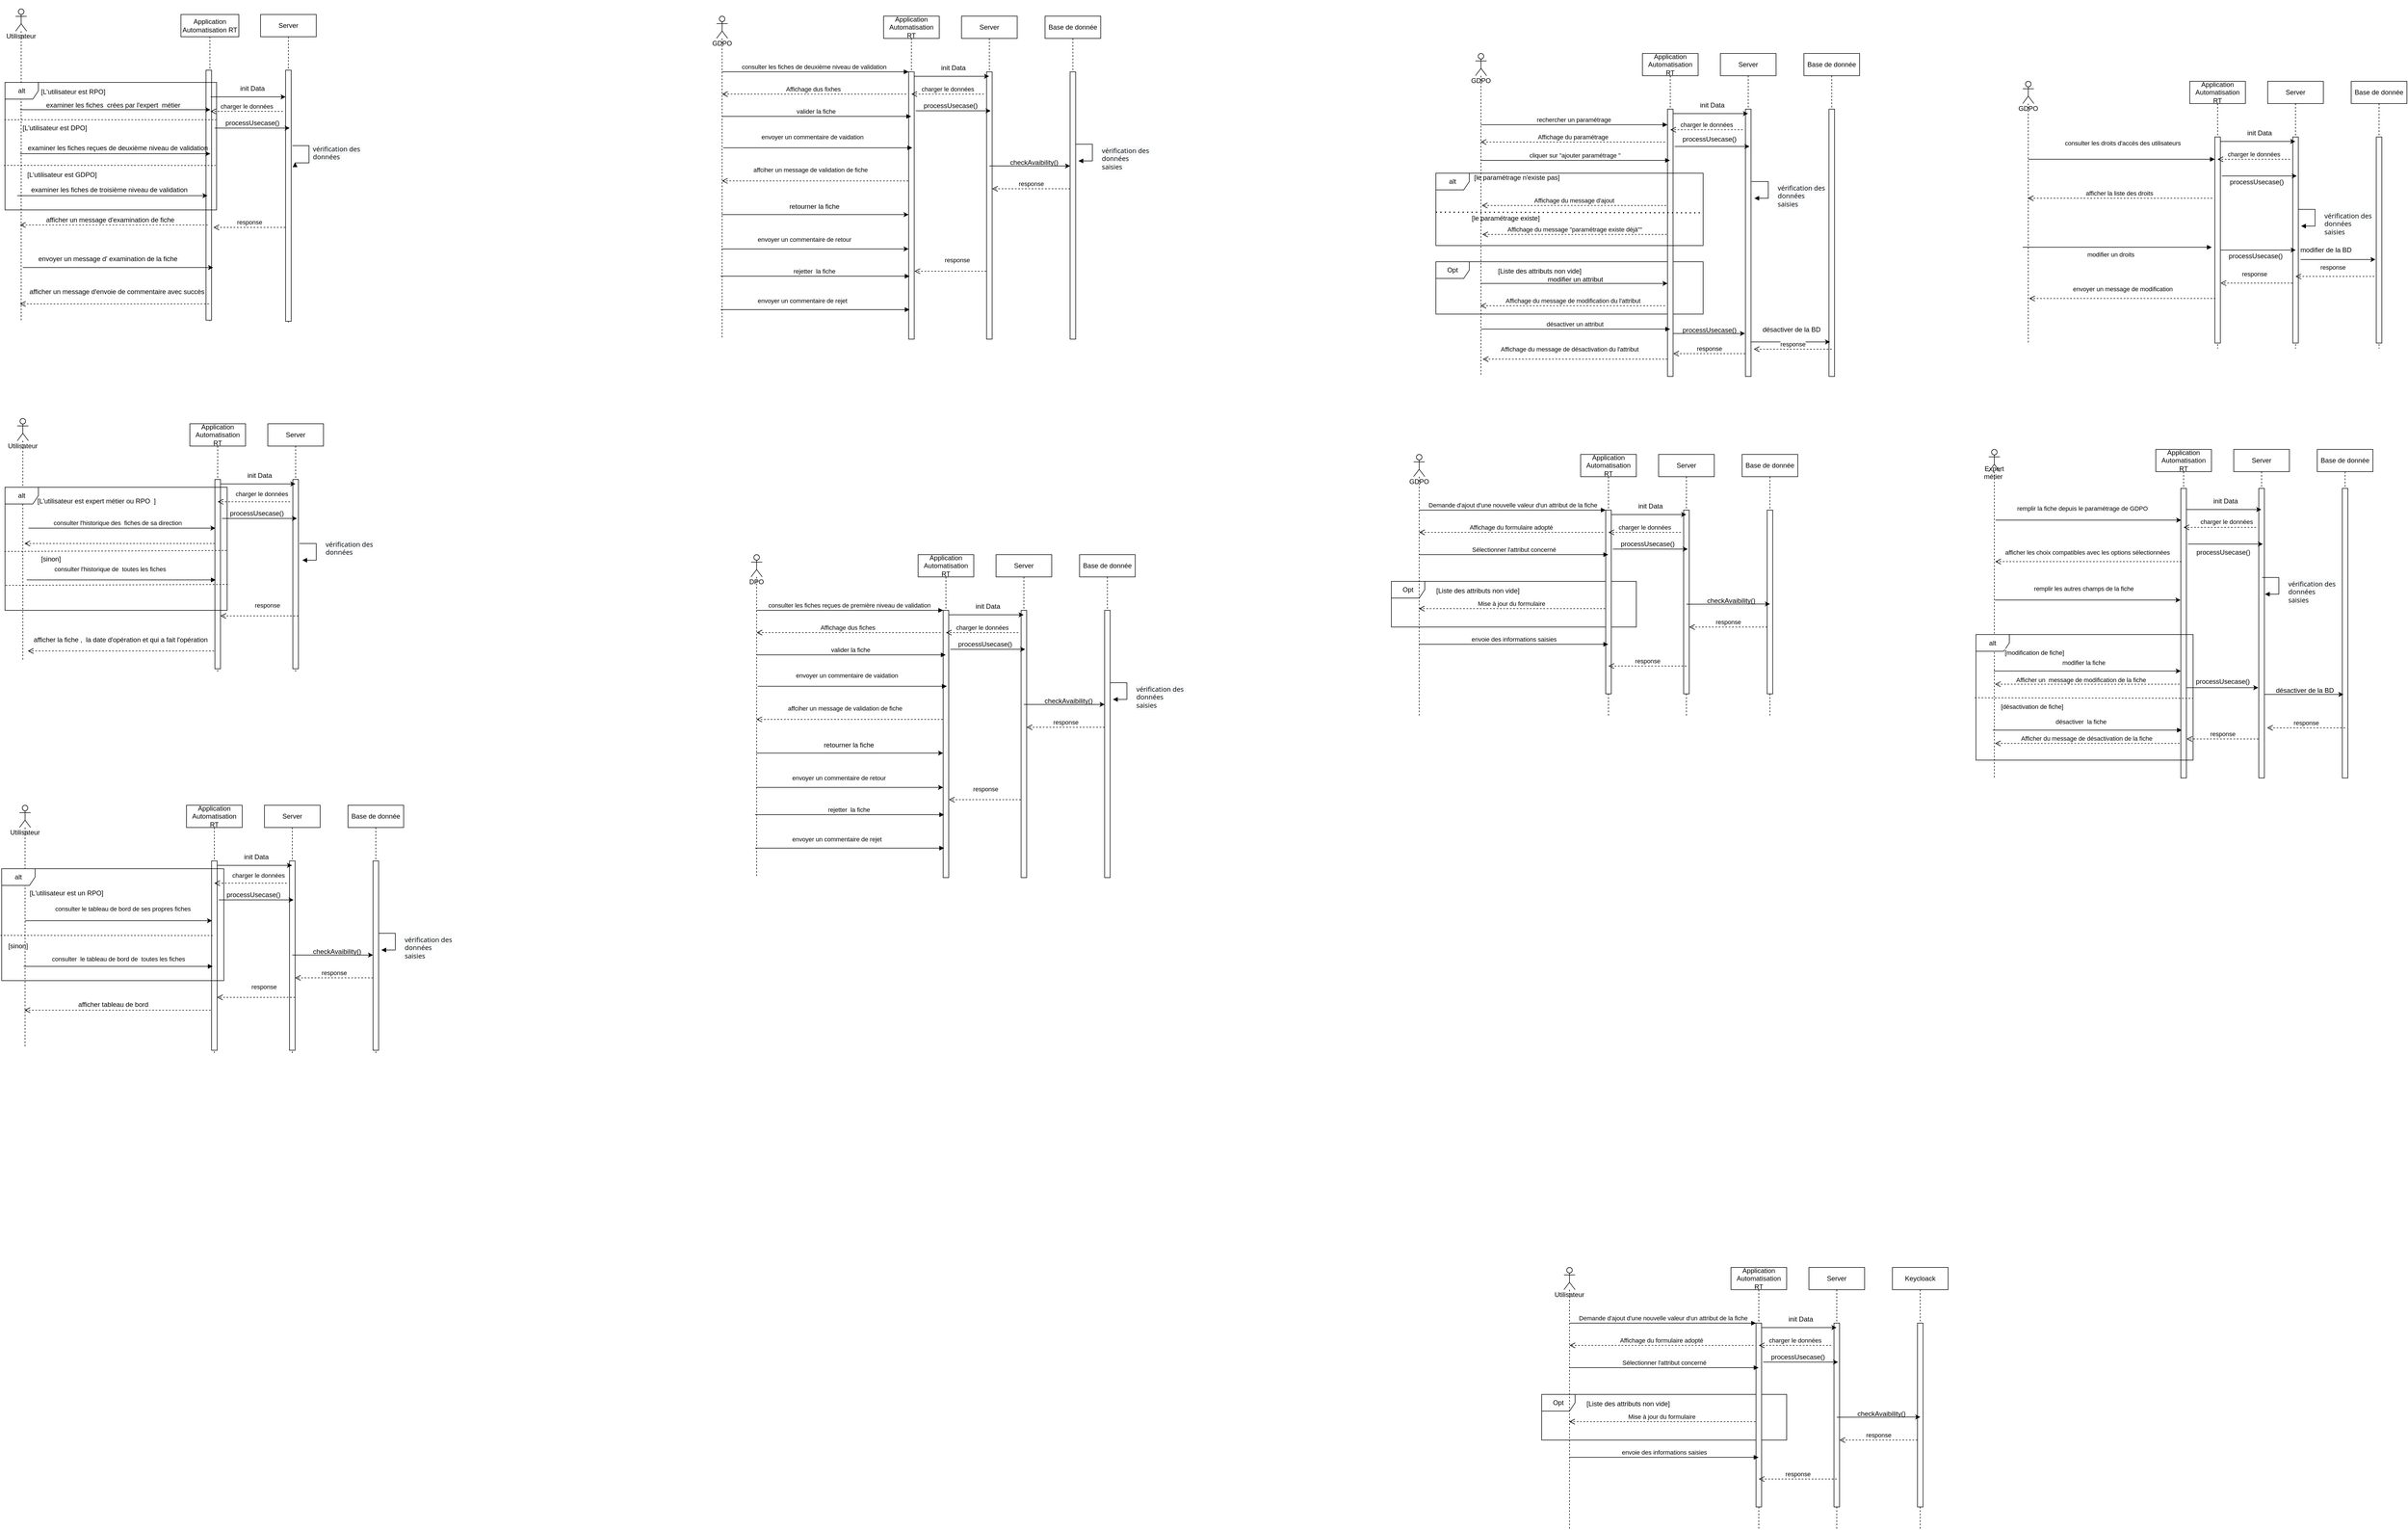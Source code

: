 <mxfile version="24.2.2" type="github">
  <diagram name="Page-1" id="1LuCcKUQfJ27GpsaQAxU">
    <mxGraphModel dx="2169" dy="497" grid="1" gridSize="10" guides="1" tooltips="1" connect="1" arrows="1" fold="1" page="0" pageScale="1" pageWidth="1169" pageHeight="1654" math="0" shadow="0">
      <root>
        <mxCell id="0" />
        <mxCell id="1" parent="0" />
        <mxCell id="qKBBmrGuXSIOa8Brg-vq-19" value="Opt" style="shape=umlFrame;whiteSpace=wrap;html=1;pointerEvents=0;" parent="1" vertex="1">
          <mxGeometry x="1530" y="1088" width="440" height="82" as="geometry" />
        </mxCell>
        <mxCell id="qKBBmrGuXSIOa8Brg-vq-20" value="&lt;div&gt;&lt;br&gt;&lt;/div&gt;&lt;div&gt;&lt;br&gt;&lt;/div&gt;&lt;div&gt;&lt;br&gt;&lt;/div&gt;&lt;div&gt;&lt;br&gt;&lt;/div&gt;&lt;div&gt;GDPO&lt;/div&gt;" style="shape=umlLifeline;perimeter=lifelinePerimeter;whiteSpace=wrap;html=1;container=1;dropTarget=0;collapsible=0;recursiveResize=0;outlineConnect=0;portConstraint=eastwest;newEdgeStyle={&quot;curved&quot;:0,&quot;rounded&quot;:0};participant=umlActor;" parent="1" vertex="1">
          <mxGeometry x="1570" y="860" width="20" height="470" as="geometry" />
        </mxCell>
        <mxCell id="qKBBmrGuXSIOa8Brg-vq-21" value="Application Automatisation RT" style="shape=umlLifeline;perimeter=lifelinePerimeter;whiteSpace=wrap;html=1;container=1;dropTarget=0;collapsible=0;recursiveResize=0;outlineConnect=0;portConstraint=eastwest;newEdgeStyle={&quot;curved&quot;:0,&quot;rounded&quot;:0};" parent="1" vertex="1">
          <mxGeometry x="1870" y="860" width="100" height="470" as="geometry" />
        </mxCell>
        <mxCell id="qKBBmrGuXSIOa8Brg-vq-22" value="" style="html=1;points=[[0,0,0,0,5],[0,1,0,0,-5],[1,0,0,0,5],[1,1,0,0,-5]];perimeter=orthogonalPerimeter;outlineConnect=0;targetShapes=umlLifeline;portConstraint=eastwest;newEdgeStyle={&quot;curved&quot;:0,&quot;rounded&quot;:0};" parent="qKBBmrGuXSIOa8Brg-vq-21" vertex="1">
          <mxGeometry x="45" y="100" width="10" height="330" as="geometry" />
        </mxCell>
        <mxCell id="qKBBmrGuXSIOa8Brg-vq-23" value="Demande d&#39;ajout d&#39;une nouvelle valeur d&#39;un attribut de la fiche" style="html=1;verticalAlign=bottom;endArrow=block;curved=0;rounded=0;" parent="1" target="qKBBmrGuXSIOa8Brg-vq-22" edge="1">
          <mxGeometry width="80" relative="1" as="geometry">
            <mxPoint x="1580" y="960" as="sourcePoint" />
            <mxPoint x="1820" y="960" as="targetPoint" />
            <Array as="points">
              <mxPoint x="1620" y="960" />
            </Array>
          </mxGeometry>
        </mxCell>
        <mxCell id="qKBBmrGuXSIOa8Brg-vq-24" value="Affichage du formulaire adopté" style="html=1;verticalAlign=bottom;endArrow=open;dashed=1;endSize=8;curved=0;rounded=0;" parent="1" target="qKBBmrGuXSIOa8Brg-vq-20" edge="1">
          <mxGeometry relative="1" as="geometry">
            <mxPoint x="1910.5" y="1000" as="sourcePoint" />
            <mxPoint x="1630" y="1000" as="targetPoint" />
          </mxGeometry>
        </mxCell>
        <mxCell id="qKBBmrGuXSIOa8Brg-vq-25" value="Sélectionner l&#39;attribut concerné" style="html=1;verticalAlign=bottom;endArrow=block;curved=0;rounded=0;" parent="1" target="qKBBmrGuXSIOa8Brg-vq-21" edge="1">
          <mxGeometry width="80" relative="1" as="geometry">
            <mxPoint x="1580" y="1040" as="sourcePoint" />
            <mxPoint x="1825" y="1040" as="targetPoint" />
            <Array as="points">
              <mxPoint x="1620" y="1040" />
            </Array>
          </mxGeometry>
        </mxCell>
        <mxCell id="qKBBmrGuXSIOa8Brg-vq-26" value="Mise à jour du formulaire&amp;nbsp;" style="html=1;verticalAlign=bottom;endArrow=open;dashed=1;endSize=8;curved=0;rounded=0;" parent="1" edge="1">
          <mxGeometry relative="1" as="geometry">
            <mxPoint x="1914" y="1137" as="sourcePoint" />
            <mxPoint x="1579.5" y="1137" as="targetPoint" />
          </mxGeometry>
        </mxCell>
        <mxCell id="qKBBmrGuXSIOa8Brg-vq-27" value="envoie des informations saisies" style="html=1;verticalAlign=bottom;endArrow=block;curved=0;rounded=0;" parent="1" edge="1">
          <mxGeometry width="80" relative="1" as="geometry">
            <mxPoint x="1580" y="1201" as="sourcePoint" />
            <mxPoint x="1919.5" y="1201" as="targetPoint" />
          </mxGeometry>
        </mxCell>
        <mxCell id="qKBBmrGuXSIOa8Brg-vq-28" value="[Liste des attributs non vide]" style="text;html=1;align=center;verticalAlign=middle;resizable=0;points=[];autosize=1;strokeColor=none;fillColor=none;" parent="1" vertex="1">
          <mxGeometry x="1600" y="1090" width="170" height="30" as="geometry" />
        </mxCell>
        <mxCell id="qKBBmrGuXSIOa8Brg-vq-29" value="Server" style="shape=umlLifeline;perimeter=lifelinePerimeter;whiteSpace=wrap;html=1;container=1;dropTarget=0;collapsible=0;recursiveResize=0;outlineConnect=0;portConstraint=eastwest;newEdgeStyle={&quot;curved&quot;:0,&quot;rounded&quot;:0};" parent="1" vertex="1">
          <mxGeometry x="2010" y="860" width="100" height="470" as="geometry" />
        </mxCell>
        <mxCell id="qKBBmrGuXSIOa8Brg-vq-30" value="" style="html=1;points=[[0,0,0,0,5],[0,1,0,0,-5],[1,0,0,0,5],[1,1,0,0,-5]];perimeter=orthogonalPerimeter;outlineConnect=0;targetShapes=umlLifeline;portConstraint=eastwest;newEdgeStyle={&quot;curved&quot;:0,&quot;rounded&quot;:0};" parent="qKBBmrGuXSIOa8Brg-vq-29" vertex="1">
          <mxGeometry x="45" y="100" width="10" height="330" as="geometry" />
        </mxCell>
        <mxCell id="qKBBmrGuXSIOa8Brg-vq-31" value="Base de donnée" style="shape=umlLifeline;perimeter=lifelinePerimeter;whiteSpace=wrap;html=1;container=1;dropTarget=0;collapsible=0;recursiveResize=0;outlineConnect=0;portConstraint=eastwest;newEdgeStyle={&quot;curved&quot;:0,&quot;rounded&quot;:0};" parent="1" vertex="1">
          <mxGeometry x="2160" y="860" width="100" height="470" as="geometry" />
        </mxCell>
        <mxCell id="qKBBmrGuXSIOa8Brg-vq-32" value="" style="html=1;points=[[0,0,0,0,5],[0,1,0,0,-5],[1,0,0,0,5],[1,1,0,0,-5]];perimeter=orthogonalPerimeter;outlineConnect=0;targetShapes=umlLifeline;portConstraint=eastwest;newEdgeStyle={&quot;curved&quot;:0,&quot;rounded&quot;:0};" parent="qKBBmrGuXSIOa8Brg-vq-31" vertex="1">
          <mxGeometry x="45" y="100" width="10" height="330" as="geometry" />
        </mxCell>
        <mxCell id="qKBBmrGuXSIOa8Brg-vq-33" value="init Data" style="text;html=1;align=center;verticalAlign=middle;resizable=0;points=[];autosize=1;strokeColor=none;fillColor=none;" parent="1" vertex="1">
          <mxGeometry x="1960" y="938" width="70" height="30" as="geometry" />
        </mxCell>
        <mxCell id="qKBBmrGuXSIOa8Brg-vq-34" value="" style="endArrow=classic;html=1;rounded=0;" parent="1" edge="1">
          <mxGeometry width="50" height="50" relative="1" as="geometry">
            <mxPoint x="1925" y="968" as="sourcePoint" />
            <mxPoint x="2059.5" y="968" as="targetPoint" />
          </mxGeometry>
        </mxCell>
        <mxCell id="qKBBmrGuXSIOa8Brg-vq-35" value="charger le données" style="html=1;verticalAlign=bottom;endArrow=open;dashed=1;endSize=8;curved=0;rounded=0;" parent="1" edge="1">
          <mxGeometry relative="1" as="geometry">
            <mxPoint x="2050" y="1000" as="sourcePoint" />
            <mxPoint x="1920" y="1000" as="targetPoint" />
          </mxGeometry>
        </mxCell>
        <mxCell id="qKBBmrGuXSIOa8Brg-vq-36" value="" style="endArrow=classic;html=1;rounded=0;" parent="1" edge="1">
          <mxGeometry width="50" height="50" relative="1" as="geometry">
            <mxPoint x="1927.75" y="1030" as="sourcePoint" />
            <mxPoint x="2062.25" y="1030" as="targetPoint" />
          </mxGeometry>
        </mxCell>
        <mxCell id="qKBBmrGuXSIOa8Brg-vq-37" value="&lt;div&gt;&lt;br&gt;&lt;/div&gt;processUsecase()" style="text;html=1;align=center;verticalAlign=middle;resizable=0;points=[];autosize=1;strokeColor=none;fillColor=none;" parent="1" vertex="1">
          <mxGeometry x="1930" y="993" width="120" height="40" as="geometry" />
        </mxCell>
        <mxCell id="qKBBmrGuXSIOa8Brg-vq-38" value="" style="endArrow=classic;html=1;rounded=0;entryX=0.5;entryY=0.511;entryDx=0;entryDy=0;entryPerimeter=0;" parent="1" target="qKBBmrGuXSIOa8Brg-vq-32" edge="1">
          <mxGeometry width="50" height="50" relative="1" as="geometry">
            <mxPoint x="2060" y="1129" as="sourcePoint" />
            <mxPoint x="2204.5" y="1128.5" as="targetPoint" />
          </mxGeometry>
        </mxCell>
        <mxCell id="qKBBmrGuXSIOa8Brg-vq-39" value="checkAvaibility()" style="text;html=1;align=center;verticalAlign=middle;resizable=0;points=[];autosize=1;strokeColor=none;fillColor=none;" parent="1" vertex="1">
          <mxGeometry x="2085" y="1108" width="110" height="30" as="geometry" />
        </mxCell>
        <mxCell id="qKBBmrGuXSIOa8Brg-vq-40" value="response" style="html=1;verticalAlign=bottom;endArrow=open;dashed=1;endSize=8;curved=0;rounded=0;" parent="1" source="qKBBmrGuXSIOa8Brg-vq-32" edge="1">
          <mxGeometry relative="1" as="geometry">
            <mxPoint x="2195" y="1170" as="sourcePoint" />
            <mxPoint x="2065" y="1170" as="targetPoint" />
          </mxGeometry>
        </mxCell>
        <mxCell id="qKBBmrGuXSIOa8Brg-vq-41" value="response" style="html=1;verticalAlign=bottom;endArrow=open;dashed=1;endSize=8;curved=0;rounded=0;" parent="1" edge="1">
          <mxGeometry relative="1" as="geometry">
            <mxPoint x="2060" y="1240" as="sourcePoint" />
            <mxPoint x="1920" y="1240" as="targetPoint" />
          </mxGeometry>
        </mxCell>
        <mxCell id="qKBBmrGuXSIOa8Brg-vq-42" value="Opt" style="shape=umlFrame;whiteSpace=wrap;html=1;pointerEvents=0;" parent="1" vertex="1">
          <mxGeometry x="1610" y="514" width="480" height="94" as="geometry" />
        </mxCell>
        <mxCell id="qKBBmrGuXSIOa8Brg-vq-43" value="&lt;div&gt;&lt;br&gt;&lt;/div&gt;&lt;div&gt;&lt;br&gt;&lt;/div&gt;&lt;div&gt;&lt;br&gt;&lt;/div&gt;&lt;div&gt;&lt;br&gt;&lt;/div&gt;&lt;div&gt;GDPO&lt;/div&gt;" style="shape=umlLifeline;perimeter=lifelinePerimeter;whiteSpace=wrap;html=1;container=1;dropTarget=0;collapsible=0;recursiveResize=0;outlineConnect=0;portConstraint=eastwest;newEdgeStyle={&quot;curved&quot;:0,&quot;rounded&quot;:0};participant=umlActor;" parent="1" vertex="1">
          <mxGeometry x="1681" y="140" width="20" height="580" as="geometry" />
        </mxCell>
        <mxCell id="qKBBmrGuXSIOa8Brg-vq-44" value="Application Automatisation RT" style="shape=umlLifeline;perimeter=lifelinePerimeter;whiteSpace=wrap;html=1;container=1;dropTarget=0;collapsible=0;recursiveResize=0;outlineConnect=0;portConstraint=eastwest;newEdgeStyle={&quot;curved&quot;:0,&quot;rounded&quot;:0};" parent="1" vertex="1">
          <mxGeometry x="1981" y="140" width="100" height="580" as="geometry" />
        </mxCell>
        <mxCell id="qKBBmrGuXSIOa8Brg-vq-45" value="" style="html=1;points=[[0,0,0,0,5],[0,1,0,0,-5],[1,0,0,0,5],[1,1,0,0,-5]];perimeter=orthogonalPerimeter;outlineConnect=0;targetShapes=umlLifeline;portConstraint=eastwest;newEdgeStyle={&quot;curved&quot;:0,&quot;rounded&quot;:0};" parent="qKBBmrGuXSIOa8Brg-vq-44" vertex="1">
          <mxGeometry x="45" y="100" width="10" height="480" as="geometry" />
        </mxCell>
        <mxCell id="qKBBmrGuXSIOa8Brg-vq-46" value="&lt;div&gt;&lt;br&gt;&lt;/div&gt;&lt;div&gt;rechercher un paramétrage&amp;nbsp;&lt;/div&gt;" style="html=1;verticalAlign=bottom;endArrow=block;curved=0;rounded=0;" parent="1" edge="1">
          <mxGeometry width="80" relative="1" as="geometry">
            <mxPoint x="1691" y="268" as="sourcePoint" />
            <mxPoint x="2026" y="268" as="targetPoint" />
            <Array as="points">
              <mxPoint x="1731" y="268" />
            </Array>
          </mxGeometry>
        </mxCell>
        <mxCell id="qKBBmrGuXSIOa8Brg-vq-47" value="Affichage du paramétrage" style="html=1;verticalAlign=bottom;endArrow=open;dashed=1;endSize=8;curved=0;rounded=0;" parent="1" edge="1">
          <mxGeometry relative="1" as="geometry">
            <mxPoint x="2021.5" y="299" as="sourcePoint" />
            <mxPoint x="1690.5" y="299" as="targetPoint" />
          </mxGeometry>
        </mxCell>
        <mxCell id="qKBBmrGuXSIOa8Brg-vq-48" value="cliquer sur &quot;ajouter paramétrage &quot;&amp;nbsp;" style="html=1;verticalAlign=bottom;endArrow=block;curved=0;rounded=0;" parent="1" edge="1">
          <mxGeometry width="80" relative="1" as="geometry">
            <mxPoint x="1691" y="332" as="sourcePoint" />
            <mxPoint x="2030.5" y="332" as="targetPoint" />
            <Array as="points">
              <mxPoint x="1731" y="332" />
            </Array>
          </mxGeometry>
        </mxCell>
        <mxCell id="qKBBmrGuXSIOa8Brg-vq-51" value="[Liste des attributs non vide]" style="text;html=1;align=center;verticalAlign=middle;resizable=0;points=[];autosize=1;strokeColor=none;fillColor=none;" parent="1" vertex="1">
          <mxGeometry x="1711" y="516" width="170" height="30" as="geometry" />
        </mxCell>
        <mxCell id="qKBBmrGuXSIOa8Brg-vq-52" value="Server" style="shape=umlLifeline;perimeter=lifelinePerimeter;whiteSpace=wrap;html=1;container=1;dropTarget=0;collapsible=0;recursiveResize=0;outlineConnect=0;portConstraint=eastwest;newEdgeStyle={&quot;curved&quot;:0,&quot;rounded&quot;:0};" parent="1" vertex="1">
          <mxGeometry x="2121" y="140" width="100" height="580" as="geometry" />
        </mxCell>
        <mxCell id="qKBBmrGuXSIOa8Brg-vq-53" value="" style="html=1;points=[[0,0,0,0,5],[0,1,0,0,-5],[1,0,0,0,5],[1,1,0,0,-5]];perimeter=orthogonalPerimeter;outlineConnect=0;targetShapes=umlLifeline;portConstraint=eastwest;newEdgeStyle={&quot;curved&quot;:0,&quot;rounded&quot;:0};" parent="qKBBmrGuXSIOa8Brg-vq-52" vertex="1">
          <mxGeometry x="45" y="100" width="10" height="480" as="geometry" />
        </mxCell>
        <mxCell id="qKBBmrGuXSIOa8Brg-vq-54" value="Base de donnée" style="shape=umlLifeline;perimeter=lifelinePerimeter;whiteSpace=wrap;html=1;container=1;dropTarget=0;collapsible=0;recursiveResize=0;outlineConnect=0;portConstraint=eastwest;newEdgeStyle={&quot;curved&quot;:0,&quot;rounded&quot;:0};" parent="1" vertex="1">
          <mxGeometry x="2271" y="140" width="100" height="580" as="geometry" />
        </mxCell>
        <mxCell id="qKBBmrGuXSIOa8Brg-vq-55" value="" style="html=1;points=[[0,0,0,0,5],[0,1,0,0,-5],[1,0,0,0,5],[1,1,0,0,-5]];perimeter=orthogonalPerimeter;outlineConnect=0;targetShapes=umlLifeline;portConstraint=eastwest;newEdgeStyle={&quot;curved&quot;:0,&quot;rounded&quot;:0};" parent="qKBBmrGuXSIOa8Brg-vq-54" vertex="1">
          <mxGeometry x="45" y="100" width="10" height="480" as="geometry" />
        </mxCell>
        <mxCell id="qKBBmrGuXSIOa8Brg-vq-106" value="" style="html=1;align=left;spacingLeft=2;endArrow=block;rounded=0;edgeStyle=orthogonalEdgeStyle;curved=0;rounded=0;" parent="qKBBmrGuXSIOa8Brg-vq-54" edge="1">
          <mxGeometry relative="1" as="geometry">
            <mxPoint x="-94" y="230" as="sourcePoint" />
            <Array as="points">
              <mxPoint x="-64" y="260" />
            </Array>
            <mxPoint x="-89" y="260" as="targetPoint" />
          </mxGeometry>
        </mxCell>
        <mxCell id="qKBBmrGuXSIOa8Brg-vq-56" value="init Data" style="text;html=1;align=center;verticalAlign=middle;resizable=0;points=[];autosize=1;strokeColor=none;fillColor=none;" parent="1" vertex="1">
          <mxGeometry x="2071" y="218" width="70" height="30" as="geometry" />
        </mxCell>
        <mxCell id="qKBBmrGuXSIOa8Brg-vq-57" value="" style="endArrow=classic;html=1;rounded=0;" parent="1" edge="1">
          <mxGeometry width="50" height="50" relative="1" as="geometry">
            <mxPoint x="2036" y="248" as="sourcePoint" />
            <mxPoint x="2170.5" y="248" as="targetPoint" />
          </mxGeometry>
        </mxCell>
        <mxCell id="qKBBmrGuXSIOa8Brg-vq-58" value="charger le données" style="html=1;verticalAlign=bottom;endArrow=open;dashed=1;endSize=8;curved=0;rounded=0;" parent="1" edge="1">
          <mxGeometry relative="1" as="geometry">
            <mxPoint x="2161" y="277" as="sourcePoint" />
            <mxPoint x="2031" y="277" as="targetPoint" />
          </mxGeometry>
        </mxCell>
        <mxCell id="qKBBmrGuXSIOa8Brg-vq-59" value="" style="endArrow=classic;html=1;rounded=0;" parent="1" edge="1">
          <mxGeometry width="50" height="50" relative="1" as="geometry">
            <mxPoint x="2038.75" y="307" as="sourcePoint" />
            <mxPoint x="2173.25" y="307" as="targetPoint" />
          </mxGeometry>
        </mxCell>
        <mxCell id="qKBBmrGuXSIOa8Brg-vq-60" value="&lt;div&gt;&lt;br&gt;&lt;/div&gt;processUsecase()" style="text;html=1;align=center;verticalAlign=middle;resizable=0;points=[];autosize=1;strokeColor=none;fillColor=none;" parent="1" vertex="1">
          <mxGeometry x="2041" y="266" width="120" height="40" as="geometry" />
        </mxCell>
        <mxCell id="qKBBmrGuXSIOa8Brg-vq-89" value="&lt;div&gt;&lt;br&gt;&lt;/div&gt;processUsecase()" style="text;html=1;align=center;verticalAlign=middle;resizable=0;points=[];autosize=1;strokeColor=none;fillColor=none;" parent="1" vertex="1">
          <mxGeometry x="2041" y="609" width="120" height="40" as="geometry" />
        </mxCell>
        <mxCell id="qKBBmrGuXSIOa8Brg-vq-91" value="" style="endArrow=classic;html=1;rounded=0;entryX=1.034;entryY=0.972;entryDx=0;entryDy=0;entryPerimeter=0;" parent="1" edge="1">
          <mxGeometry width="50" height="50" relative="1" as="geometry">
            <mxPoint x="2036" y="642.88" as="sourcePoint" />
            <mxPoint x="2165.08" y="642.88" as="targetPoint" />
          </mxGeometry>
        </mxCell>
        <mxCell id="qKBBmrGuXSIOa8Brg-vq-92" value="" style="endArrow=classic;html=1;rounded=0;" parent="1" edge="1">
          <mxGeometry width="50" height="50" relative="1" as="geometry">
            <mxPoint x="1690.324" y="553" as="sourcePoint" />
            <mxPoint x="2026" y="553" as="targetPoint" />
          </mxGeometry>
        </mxCell>
        <mxCell id="qKBBmrGuXSIOa8Brg-vq-93" value="modifier un attribut" style="text;html=1;align=center;verticalAlign=middle;resizable=0;points=[];autosize=1;strokeColor=none;fillColor=none;" parent="1" vertex="1">
          <mxGeometry x="1800" y="531" width="120" height="30" as="geometry" />
        </mxCell>
        <mxCell id="qKBBmrGuXSIOa8Brg-vq-94" value="Affichage du message de modification du l&#39;attribut" style="html=1;verticalAlign=bottom;endArrow=open;dashed=1;endSize=8;curved=0;rounded=0;" parent="1" edge="1">
          <mxGeometry relative="1" as="geometry">
            <mxPoint x="2021.5" y="593" as="sourcePoint" />
            <mxPoint x="1690" y="593" as="targetPoint" />
          </mxGeometry>
        </mxCell>
        <mxCell id="qKBBmrGuXSIOa8Brg-vq-96" value="désactiver un attribut&amp;nbsp;" style="html=1;verticalAlign=bottom;endArrow=block;curved=0;rounded=0;" parent="1" edge="1">
          <mxGeometry width="80" relative="1" as="geometry">
            <mxPoint x="1691.25" y="635" as="sourcePoint" />
            <mxPoint x="2030.75" y="635" as="targetPoint" />
          </mxGeometry>
        </mxCell>
        <mxCell id="qKBBmrGuXSIOa8Brg-vq-97" value="Affichage du message de désactivation du l&#39;attribut" style="html=1;verticalAlign=bottom;endArrow=open;dashed=1;endSize=8;curved=0;rounded=0;" parent="1" edge="1">
          <mxGeometry x="0.06" y="-9" relative="1" as="geometry">
            <mxPoint x="2025.75" y="689" as="sourcePoint" />
            <mxPoint x="1694.25" y="689" as="targetPoint" />
            <mxPoint as="offset" />
          </mxGeometry>
        </mxCell>
        <mxCell id="qKBBmrGuXSIOa8Brg-vq-98" value="" style="endArrow=classic;html=1;rounded=0;entryX=1.034;entryY=0.972;entryDx=0;entryDy=0;entryPerimeter=0;" parent="1" edge="1">
          <mxGeometry width="50" height="50" relative="1" as="geometry">
            <mxPoint x="2176" y="658" as="sourcePoint" />
            <mxPoint x="2318" y="658" as="targetPoint" />
          </mxGeometry>
        </mxCell>
        <mxCell id="qKBBmrGuXSIOa8Brg-vq-99" value="response" style="html=1;verticalAlign=bottom;endArrow=open;dashed=1;endSize=8;curved=0;rounded=0;" parent="1" edge="1">
          <mxGeometry relative="1" as="geometry">
            <mxPoint x="2321" y="671" as="sourcePoint" />
            <mxPoint x="2181" y="671" as="targetPoint" />
          </mxGeometry>
        </mxCell>
        <mxCell id="qKBBmrGuXSIOa8Brg-vq-100" value="response" style="html=1;verticalAlign=bottom;endArrow=open;dashed=1;endSize=8;curved=0;rounded=0;" parent="1" edge="1">
          <mxGeometry relative="1" as="geometry">
            <mxPoint x="2165.5" y="679" as="sourcePoint" />
            <mxPoint x="2036.5" y="679" as="targetPoint" />
          </mxGeometry>
        </mxCell>
        <mxCell id="qKBBmrGuXSIOa8Brg-vq-101" value="désactiver de la BD&amp;nbsp;" style="text;html=1;align=center;verticalAlign=middle;resizable=0;points=[];autosize=1;strokeColor=none;fillColor=none;" parent="1" vertex="1">
          <mxGeometry x="2180" y="621" width="140" height="30" as="geometry" />
        </mxCell>
        <mxCell id="qKBBmrGuXSIOa8Brg-vq-102" value="&lt;span style=&quot;color: rgb(0, 0, 0); font-family: &amp;quot;Open Sans&amp;quot;, &amp;quot;VP Default&amp;quot;; font-size: 12px; font-style: normal; font-variant-ligatures: normal; font-variant-caps: normal; font-weight: 400; letter-spacing: normal; orphans: 2; text-align: center; text-indent: 0px; text-transform: none; widows: 2; word-spacing: 0px; -webkit-text-stroke-width: 0px; white-space: normal; background-color: rgb(248, 249, 250); text-decoration-thickness: initial; text-decoration-style: initial; text-decoration-color: initial; display: inline !important; float: none;&quot;&gt;vérification des données saisies&lt;/span&gt;" style="text;whiteSpace=wrap;html=1;" parent="1" vertex="1">
          <mxGeometry x="2222" y="368" width="90" height="40" as="geometry" />
        </mxCell>
        <mxCell id="qKBBmrGuXSIOa8Brg-vq-108" value="&lt;div&gt;&lt;br&gt;&lt;/div&gt;&lt;div&gt;&lt;br&gt;&lt;/div&gt;&lt;div&gt;&lt;br&gt;&lt;/div&gt;&lt;div&gt;&lt;br&gt;&lt;/div&gt;&lt;div&gt;GDPO&lt;/div&gt;" style="shape=umlLifeline;perimeter=lifelinePerimeter;whiteSpace=wrap;html=1;container=1;dropTarget=0;collapsible=0;recursiveResize=0;outlineConnect=0;portConstraint=eastwest;newEdgeStyle={&quot;curved&quot;:0,&quot;rounded&quot;:0};participant=umlActor;" parent="1" vertex="1">
          <mxGeometry x="318" y="73" width="20" height="580" as="geometry" />
        </mxCell>
        <mxCell id="qKBBmrGuXSIOa8Brg-vq-109" value="Application Automatisation RT" style="shape=umlLifeline;perimeter=lifelinePerimeter;whiteSpace=wrap;html=1;container=1;dropTarget=0;collapsible=0;recursiveResize=0;outlineConnect=0;portConstraint=eastwest;newEdgeStyle={&quot;curved&quot;:0,&quot;rounded&quot;:0};" parent="1" vertex="1">
          <mxGeometry x="618" y="73" width="100" height="580" as="geometry" />
        </mxCell>
        <mxCell id="qKBBmrGuXSIOa8Brg-vq-110" value="" style="html=1;points=[[0,0,0,0,5],[0,1,0,0,-5],[1,0,0,0,5],[1,1,0,0,-5]];perimeter=orthogonalPerimeter;outlineConnect=0;targetShapes=umlLifeline;portConstraint=eastwest;newEdgeStyle={&quot;curved&quot;:0,&quot;rounded&quot;:0};" parent="qKBBmrGuXSIOa8Brg-vq-109" vertex="1">
          <mxGeometry x="45" y="100" width="10" height="480" as="geometry" />
        </mxCell>
        <mxCell id="qKBBmrGuXSIOa8Brg-vq-111" value="consulter les fiches de deuxième niveau de validation&amp;nbsp;&amp;nbsp;" style="html=1;verticalAlign=bottom;endArrow=block;curved=0;rounded=0;" parent="1" target="qKBBmrGuXSIOa8Brg-vq-110" edge="1">
          <mxGeometry width="80" relative="1" as="geometry">
            <mxPoint x="328" y="173" as="sourcePoint" />
            <mxPoint x="568" y="173" as="targetPoint" />
            <Array as="points">
              <mxPoint x="368" y="173" />
            </Array>
          </mxGeometry>
        </mxCell>
        <mxCell id="qKBBmrGuXSIOa8Brg-vq-112" value="Affichage dus fixhes&amp;nbsp;" style="html=1;verticalAlign=bottom;endArrow=open;dashed=1;endSize=8;curved=0;rounded=0;" parent="1" target="qKBBmrGuXSIOa8Brg-vq-108" edge="1">
          <mxGeometry relative="1" as="geometry">
            <mxPoint x="658.5" y="213" as="sourcePoint" />
            <mxPoint x="378" y="213" as="targetPoint" />
          </mxGeometry>
        </mxCell>
        <mxCell id="qKBBmrGuXSIOa8Brg-vq-113" value="valider la fiche&amp;nbsp;" style="html=1;verticalAlign=bottom;endArrow=block;curved=0;rounded=0;" parent="1" target="qKBBmrGuXSIOa8Brg-vq-109" edge="1">
          <mxGeometry width="80" relative="1" as="geometry">
            <mxPoint x="328" y="253" as="sourcePoint" />
            <mxPoint x="573" y="253" as="targetPoint" />
            <Array as="points">
              <mxPoint x="368" y="253" />
            </Array>
          </mxGeometry>
        </mxCell>
        <mxCell id="qKBBmrGuXSIOa8Brg-vq-114" value="affciher un message de validation de fiche&amp;nbsp;" style="html=1;verticalAlign=bottom;endArrow=open;dashed=1;endSize=8;curved=0;rounded=0;" parent="1" edge="1">
          <mxGeometry x="0.042" y="-11" relative="1" as="geometry">
            <mxPoint x="662.25" y="368.82" as="sourcePoint" />
            <mxPoint x="327.75" y="368.82" as="targetPoint" />
            <mxPoint as="offset" />
          </mxGeometry>
        </mxCell>
        <mxCell id="qKBBmrGuXSIOa8Brg-vq-115" value="envoyer un commentaire de vaidation&amp;nbsp;&amp;nbsp;" style="html=1;verticalAlign=bottom;endArrow=block;curved=0;rounded=0;" parent="1" edge="1">
          <mxGeometry x="-0.041" y="10" width="80" relative="1" as="geometry">
            <mxPoint x="330" y="309.41" as="sourcePoint" />
            <mxPoint x="669.5" y="309.41" as="targetPoint" />
            <mxPoint as="offset" />
          </mxGeometry>
        </mxCell>
        <mxCell id="qKBBmrGuXSIOa8Brg-vq-117" value="Server" style="shape=umlLifeline;perimeter=lifelinePerimeter;whiteSpace=wrap;html=1;container=1;dropTarget=0;collapsible=0;recursiveResize=0;outlineConnect=0;portConstraint=eastwest;newEdgeStyle={&quot;curved&quot;:0,&quot;rounded&quot;:0};" parent="1" vertex="1">
          <mxGeometry x="758" y="73" width="100" height="580" as="geometry" />
        </mxCell>
        <mxCell id="qKBBmrGuXSIOa8Brg-vq-118" value="" style="html=1;points=[[0,0,0,0,5],[0,1,0,0,-5],[1,0,0,0,5],[1,1,0,0,-5]];perimeter=orthogonalPerimeter;outlineConnect=0;targetShapes=umlLifeline;portConstraint=eastwest;newEdgeStyle={&quot;curved&quot;:0,&quot;rounded&quot;:0};" parent="qKBBmrGuXSIOa8Brg-vq-117" vertex="1">
          <mxGeometry x="45" y="100" width="10" height="480" as="geometry" />
        </mxCell>
        <mxCell id="qKBBmrGuXSIOa8Brg-vq-119" value="Base de donnée" style="shape=umlLifeline;perimeter=lifelinePerimeter;whiteSpace=wrap;html=1;container=1;dropTarget=0;collapsible=0;recursiveResize=0;outlineConnect=0;portConstraint=eastwest;newEdgeStyle={&quot;curved&quot;:0,&quot;rounded&quot;:0};" parent="1" vertex="1">
          <mxGeometry x="908" y="73" width="100" height="580" as="geometry" />
        </mxCell>
        <mxCell id="qKBBmrGuXSIOa8Brg-vq-120" value="" style="html=1;points=[[0,0,0,0,5],[0,1,0,0,-5],[1,0,0,0,5],[1,1,0,0,-5]];perimeter=orthogonalPerimeter;outlineConnect=0;targetShapes=umlLifeline;portConstraint=eastwest;newEdgeStyle={&quot;curved&quot;:0,&quot;rounded&quot;:0};" parent="qKBBmrGuXSIOa8Brg-vq-119" vertex="1">
          <mxGeometry x="45" y="100" width="10" height="480" as="geometry" />
        </mxCell>
        <mxCell id="qKBBmrGuXSIOa8Brg-vq-121" value="" style="html=1;align=left;spacingLeft=2;endArrow=block;rounded=0;edgeStyle=orthogonalEdgeStyle;curved=0;rounded=0;" parent="qKBBmrGuXSIOa8Brg-vq-119" edge="1">
          <mxGeometry relative="1" as="geometry">
            <mxPoint x="55" y="230" as="sourcePoint" />
            <Array as="points">
              <mxPoint x="85" y="260" />
            </Array>
            <mxPoint x="60" y="260" as="targetPoint" />
          </mxGeometry>
        </mxCell>
        <mxCell id="qKBBmrGuXSIOa8Brg-vq-122" value="init Data" style="text;html=1;align=center;verticalAlign=middle;resizable=0;points=[];autosize=1;strokeColor=none;fillColor=none;" parent="1" vertex="1">
          <mxGeometry x="708" y="151" width="70" height="30" as="geometry" />
        </mxCell>
        <mxCell id="qKBBmrGuXSIOa8Brg-vq-123" value="" style="endArrow=classic;html=1;rounded=0;" parent="1" edge="1">
          <mxGeometry width="50" height="50" relative="1" as="geometry">
            <mxPoint x="673" y="181" as="sourcePoint" />
            <mxPoint x="807.5" y="181" as="targetPoint" />
          </mxGeometry>
        </mxCell>
        <mxCell id="qKBBmrGuXSIOa8Brg-vq-124" value="charger le données" style="html=1;verticalAlign=bottom;endArrow=open;dashed=1;endSize=8;curved=0;rounded=0;" parent="1" edge="1">
          <mxGeometry relative="1" as="geometry">
            <mxPoint x="798" y="213" as="sourcePoint" />
            <mxPoint x="668" y="213" as="targetPoint" />
          </mxGeometry>
        </mxCell>
        <mxCell id="qKBBmrGuXSIOa8Brg-vq-125" value="" style="endArrow=classic;html=1;rounded=0;" parent="1" edge="1">
          <mxGeometry width="50" height="50" relative="1" as="geometry">
            <mxPoint x="675.75" y="243" as="sourcePoint" />
            <mxPoint x="810.25" y="243" as="targetPoint" />
          </mxGeometry>
        </mxCell>
        <mxCell id="qKBBmrGuXSIOa8Brg-vq-126" value="&lt;div&gt;&lt;br&gt;&lt;/div&gt;processUsecase()" style="text;html=1;align=center;verticalAlign=middle;resizable=0;points=[];autosize=1;strokeColor=none;fillColor=none;" parent="1" vertex="1">
          <mxGeometry x="678" y="206" width="120" height="40" as="geometry" />
        </mxCell>
        <mxCell id="qKBBmrGuXSIOa8Brg-vq-127" value="" style="endArrow=classic;html=1;rounded=0;" parent="1" target="qKBBmrGuXSIOa8Brg-vq-120" edge="1">
          <mxGeometry width="50" height="50" relative="1" as="geometry">
            <mxPoint x="808" y="342" as="sourcePoint" />
            <mxPoint x="952.5" y="341.5" as="targetPoint" />
          </mxGeometry>
        </mxCell>
        <mxCell id="qKBBmrGuXSIOa8Brg-vq-128" value="checkAvaibility()" style="text;html=1;align=center;verticalAlign=middle;resizable=0;points=[];autosize=1;strokeColor=none;fillColor=none;" parent="1" vertex="1">
          <mxGeometry x="833" y="321" width="110" height="30" as="geometry" />
        </mxCell>
        <mxCell id="qKBBmrGuXSIOa8Brg-vq-129" value="response" style="html=1;verticalAlign=bottom;endArrow=open;dashed=1;endSize=8;curved=0;rounded=0;" parent="1" source="qKBBmrGuXSIOa8Brg-vq-120" edge="1">
          <mxGeometry relative="1" as="geometry">
            <mxPoint x="943" y="383" as="sourcePoint" />
            <mxPoint x="813" y="383" as="targetPoint" />
          </mxGeometry>
        </mxCell>
        <mxCell id="qKBBmrGuXSIOa8Brg-vq-132" value="" style="endArrow=classic;html=1;rounded=0;" parent="1" edge="1">
          <mxGeometry width="50" height="50" relative="1" as="geometry">
            <mxPoint x="327.164" y="429.41" as="sourcePoint" />
            <mxPoint x="662.84" y="429.41" as="targetPoint" />
          </mxGeometry>
        </mxCell>
        <mxCell id="qKBBmrGuXSIOa8Brg-vq-133" value="retourner la fiche&amp;nbsp;" style="text;html=1;align=center;verticalAlign=middle;resizable=0;points=[];autosize=1;strokeColor=none;fillColor=none;" parent="1" vertex="1">
          <mxGeometry x="435" y="400" width="120" height="30" as="geometry" />
        </mxCell>
        <mxCell id="qKBBmrGuXSIOa8Brg-vq-135" value="rejetter&amp;nbsp; la fiche&amp;nbsp;" style="html=1;verticalAlign=bottom;endArrow=block;curved=0;rounded=0;" parent="1" edge="1">
          <mxGeometry width="80" relative="1" as="geometry">
            <mxPoint x="325.25" y="540" as="sourcePoint" />
            <mxPoint x="664.75" y="540" as="targetPoint" />
          </mxGeometry>
        </mxCell>
        <mxCell id="qKBBmrGuXSIOa8Brg-vq-139" value="response" style="html=1;verticalAlign=bottom;endArrow=open;dashed=1;endSize=8;curved=0;rounded=0;" parent="1" edge="1">
          <mxGeometry x="-0.186" y="-11" relative="1" as="geometry">
            <mxPoint x="802.5" y="531" as="sourcePoint" />
            <mxPoint x="673.5" y="531" as="targetPoint" />
            <mxPoint as="offset" />
          </mxGeometry>
        </mxCell>
        <mxCell id="qKBBmrGuXSIOa8Brg-vq-141" value="&lt;span style=&quot;color: rgb(0, 0, 0); font-family: &amp;quot;Open Sans&amp;quot;, &amp;quot;VP Default&amp;quot;; font-size: 12px; font-style: normal; font-variant-ligatures: normal; font-variant-caps: normal; font-weight: 400; letter-spacing: normal; orphans: 2; text-align: center; text-indent: 0px; text-transform: none; widows: 2; word-spacing: 0px; -webkit-text-stroke-width: 0px; white-space: normal; background-color: rgb(248, 249, 250); text-decoration-thickness: initial; text-decoration-style: initial; text-decoration-color: initial; display: inline !important; float: none;&quot;&gt;vérification des données saisies&lt;/span&gt;" style="text;whiteSpace=wrap;html=1;" parent="1" vertex="1">
          <mxGeometry x="1008" y="301" width="90" height="40" as="geometry" />
        </mxCell>
        <mxCell id="qKBBmrGuXSIOa8Brg-vq-142" value="" style="endArrow=classic;html=1;rounded=0;" parent="1" edge="1">
          <mxGeometry width="50" height="50" relative="1" as="geometry">
            <mxPoint x="327.164" y="491" as="sourcePoint" />
            <mxPoint x="662.84" y="491" as="targetPoint" />
          </mxGeometry>
        </mxCell>
        <mxCell id="qKBBmrGuXSIOa8Brg-vq-143" value="&lt;span style=&quot;color: rgb(0, 0, 0); font-family: Helvetica; font-size: 11px; font-style: normal; font-variant-ligatures: normal; font-variant-caps: normal; font-weight: 400; letter-spacing: normal; orphans: 2; text-align: center; text-indent: 0px; text-transform: none; widows: 2; word-spacing: 0px; -webkit-text-stroke-width: 0px; white-space: nowrap; background-color: rgb(255, 255, 255); text-decoration-thickness: initial; text-decoration-style: initial; text-decoration-color: initial; display: inline !important; float: none;&quot;&gt;envoyer un commentaire de retour&lt;/span&gt;" style="text;whiteSpace=wrap;html=1;" parent="1" vertex="1">
          <mxGeometry x="390" y="460" width="240" height="40" as="geometry" />
        </mxCell>
        <mxCell id="qKBBmrGuXSIOa8Brg-vq-144" value="&lt;span style=&quot;color: rgb(0, 0, 0); font-family: Helvetica; font-size: 11px; font-style: normal; font-variant-ligatures: normal; font-variant-caps: normal; font-weight: 400; letter-spacing: normal; orphans: 2; text-align: center; text-indent: 0px; text-transform: none; widows: 2; word-spacing: 0px; -webkit-text-stroke-width: 0px; white-space: nowrap; background-color: rgb(255, 255, 255); text-decoration-thickness: initial; text-decoration-style: initial; text-decoration-color: initial; display: inline !important; float: none;&quot;&gt;envoyer un commentaire de rejet&lt;/span&gt;" style="text;whiteSpace=wrap;html=1;" parent="1" vertex="1">
          <mxGeometry x="390" y="570" width="240" height="40" as="geometry" />
        </mxCell>
        <mxCell id="qKBBmrGuXSIOa8Brg-vq-145" value="" style="html=1;verticalAlign=bottom;endArrow=block;curved=0;rounded=0;" parent="1" edge="1">
          <mxGeometry width="80" relative="1" as="geometry">
            <mxPoint x="325.25" y="600" as="sourcePoint" />
            <mxPoint x="664.75" y="600" as="targetPoint" />
          </mxGeometry>
        </mxCell>
        <mxCell id="qKBBmrGuXSIOa8Brg-vq-146" value="&lt;div&gt;&lt;br&gt;&lt;/div&gt;&lt;div&gt;&lt;br&gt;&lt;/div&gt;&lt;div&gt;&lt;br&gt;&lt;/div&gt;&lt;div&gt;&lt;br&gt;&lt;/div&gt;&lt;div&gt;DPO&lt;/div&gt;" style="shape=umlLifeline;perimeter=lifelinePerimeter;whiteSpace=wrap;html=1;container=1;dropTarget=0;collapsible=0;recursiveResize=0;outlineConnect=0;portConstraint=eastwest;newEdgeStyle={&quot;curved&quot;:0,&quot;rounded&quot;:0};participant=umlActor;" parent="1" vertex="1">
          <mxGeometry x="380" y="1040" width="20" height="580" as="geometry" />
        </mxCell>
        <mxCell id="qKBBmrGuXSIOa8Brg-vq-147" value="Application Automatisation RT" style="shape=umlLifeline;perimeter=lifelinePerimeter;whiteSpace=wrap;html=1;container=1;dropTarget=0;collapsible=0;recursiveResize=0;outlineConnect=0;portConstraint=eastwest;newEdgeStyle={&quot;curved&quot;:0,&quot;rounded&quot;:0};" parent="1" vertex="1">
          <mxGeometry x="680" y="1040" width="100" height="580" as="geometry" />
        </mxCell>
        <mxCell id="qKBBmrGuXSIOa8Brg-vq-148" value="" style="html=1;points=[[0,0,0,0,5],[0,1,0,0,-5],[1,0,0,0,5],[1,1,0,0,-5]];perimeter=orthogonalPerimeter;outlineConnect=0;targetShapes=umlLifeline;portConstraint=eastwest;newEdgeStyle={&quot;curved&quot;:0,&quot;rounded&quot;:0};" parent="qKBBmrGuXSIOa8Brg-vq-147" vertex="1">
          <mxGeometry x="45" y="100" width="10" height="480" as="geometry" />
        </mxCell>
        <mxCell id="qKBBmrGuXSIOa8Brg-vq-149" value="consulter les fiches reçues de première niveau de validation&amp;nbsp;" style="html=1;verticalAlign=bottom;endArrow=block;curved=0;rounded=0;" parent="1" target="qKBBmrGuXSIOa8Brg-vq-148" edge="1">
          <mxGeometry width="80" relative="1" as="geometry">
            <mxPoint x="390" y="1140" as="sourcePoint" />
            <mxPoint x="630" y="1140" as="targetPoint" />
            <Array as="points">
              <mxPoint x="430" y="1140" />
            </Array>
          </mxGeometry>
        </mxCell>
        <mxCell id="qKBBmrGuXSIOa8Brg-vq-150" value="Affichage dus fiches&amp;nbsp;" style="html=1;verticalAlign=bottom;endArrow=open;dashed=1;endSize=8;curved=0;rounded=0;" parent="1" target="qKBBmrGuXSIOa8Brg-vq-146" edge="1">
          <mxGeometry relative="1" as="geometry">
            <mxPoint x="720.5" y="1180" as="sourcePoint" />
            <mxPoint x="440" y="1180" as="targetPoint" />
          </mxGeometry>
        </mxCell>
        <mxCell id="qKBBmrGuXSIOa8Brg-vq-151" value="valider la fiche&amp;nbsp;" style="html=1;verticalAlign=bottom;endArrow=block;curved=0;rounded=0;" parent="1" target="qKBBmrGuXSIOa8Brg-vq-147" edge="1">
          <mxGeometry width="80" relative="1" as="geometry">
            <mxPoint x="390" y="1220" as="sourcePoint" />
            <mxPoint x="635" y="1220" as="targetPoint" />
            <Array as="points">
              <mxPoint x="430" y="1220" />
            </Array>
          </mxGeometry>
        </mxCell>
        <mxCell id="qKBBmrGuXSIOa8Brg-vq-152" value="affciher un message de validation de fiche&amp;nbsp;" style="html=1;verticalAlign=bottom;endArrow=open;dashed=1;endSize=8;curved=0;rounded=0;" parent="1" edge="1">
          <mxGeometry x="0.042" y="-11" relative="1" as="geometry">
            <mxPoint x="724.25" y="1335.82" as="sourcePoint" />
            <mxPoint x="389.75" y="1335.82" as="targetPoint" />
            <mxPoint as="offset" />
          </mxGeometry>
        </mxCell>
        <mxCell id="qKBBmrGuXSIOa8Brg-vq-153" value="envoyer un commentaire de vaidation&amp;nbsp;&amp;nbsp;" style="html=1;verticalAlign=bottom;endArrow=block;curved=0;rounded=0;" parent="1" edge="1">
          <mxGeometry x="-0.041" y="10" width="80" relative="1" as="geometry">
            <mxPoint x="392" y="1276.41" as="sourcePoint" />
            <mxPoint x="731.5" y="1276.41" as="targetPoint" />
            <mxPoint as="offset" />
          </mxGeometry>
        </mxCell>
        <mxCell id="qKBBmrGuXSIOa8Brg-vq-154" value="Server" style="shape=umlLifeline;perimeter=lifelinePerimeter;whiteSpace=wrap;html=1;container=1;dropTarget=0;collapsible=0;recursiveResize=0;outlineConnect=0;portConstraint=eastwest;newEdgeStyle={&quot;curved&quot;:0,&quot;rounded&quot;:0};" parent="1" vertex="1">
          <mxGeometry x="820" y="1040" width="100" height="580" as="geometry" />
        </mxCell>
        <mxCell id="qKBBmrGuXSIOa8Brg-vq-155" value="" style="html=1;points=[[0,0,0,0,5],[0,1,0,0,-5],[1,0,0,0,5],[1,1,0,0,-5]];perimeter=orthogonalPerimeter;outlineConnect=0;targetShapes=umlLifeline;portConstraint=eastwest;newEdgeStyle={&quot;curved&quot;:0,&quot;rounded&quot;:0};" parent="qKBBmrGuXSIOa8Brg-vq-154" vertex="1">
          <mxGeometry x="45" y="100" width="10" height="480" as="geometry" />
        </mxCell>
        <mxCell id="qKBBmrGuXSIOa8Brg-vq-156" value="Base de donnée" style="shape=umlLifeline;perimeter=lifelinePerimeter;whiteSpace=wrap;html=1;container=1;dropTarget=0;collapsible=0;recursiveResize=0;outlineConnect=0;portConstraint=eastwest;newEdgeStyle={&quot;curved&quot;:0,&quot;rounded&quot;:0};" parent="1" vertex="1">
          <mxGeometry x="970" y="1040" width="100" height="580" as="geometry" />
        </mxCell>
        <mxCell id="qKBBmrGuXSIOa8Brg-vq-157" value="" style="html=1;points=[[0,0,0,0,5],[0,1,0,0,-5],[1,0,0,0,5],[1,1,0,0,-5]];perimeter=orthogonalPerimeter;outlineConnect=0;targetShapes=umlLifeline;portConstraint=eastwest;newEdgeStyle={&quot;curved&quot;:0,&quot;rounded&quot;:0};" parent="qKBBmrGuXSIOa8Brg-vq-156" vertex="1">
          <mxGeometry x="45" y="100" width="10" height="480" as="geometry" />
        </mxCell>
        <mxCell id="qKBBmrGuXSIOa8Brg-vq-158" value="" style="html=1;align=left;spacingLeft=2;endArrow=block;rounded=0;edgeStyle=orthogonalEdgeStyle;curved=0;rounded=0;" parent="qKBBmrGuXSIOa8Brg-vq-156" edge="1">
          <mxGeometry relative="1" as="geometry">
            <mxPoint x="55" y="230" as="sourcePoint" />
            <Array as="points">
              <mxPoint x="85" y="260" />
            </Array>
            <mxPoint x="60" y="260" as="targetPoint" />
          </mxGeometry>
        </mxCell>
        <mxCell id="qKBBmrGuXSIOa8Brg-vq-159" value="init Data" style="text;html=1;align=center;verticalAlign=middle;resizable=0;points=[];autosize=1;strokeColor=none;fillColor=none;" parent="1" vertex="1">
          <mxGeometry x="770" y="1118" width="70" height="30" as="geometry" />
        </mxCell>
        <mxCell id="qKBBmrGuXSIOa8Brg-vq-160" value="" style="endArrow=classic;html=1;rounded=0;" parent="1" edge="1">
          <mxGeometry width="50" height="50" relative="1" as="geometry">
            <mxPoint x="735" y="1148" as="sourcePoint" />
            <mxPoint x="869.5" y="1148" as="targetPoint" />
          </mxGeometry>
        </mxCell>
        <mxCell id="qKBBmrGuXSIOa8Brg-vq-161" value="charger le données" style="html=1;verticalAlign=bottom;endArrow=open;dashed=1;endSize=8;curved=0;rounded=0;" parent="1" edge="1">
          <mxGeometry relative="1" as="geometry">
            <mxPoint x="860" y="1180" as="sourcePoint" />
            <mxPoint x="730" y="1180" as="targetPoint" />
          </mxGeometry>
        </mxCell>
        <mxCell id="qKBBmrGuXSIOa8Brg-vq-162" value="" style="endArrow=classic;html=1;rounded=0;" parent="1" edge="1">
          <mxGeometry width="50" height="50" relative="1" as="geometry">
            <mxPoint x="737.75" y="1210" as="sourcePoint" />
            <mxPoint x="872.25" y="1210" as="targetPoint" />
          </mxGeometry>
        </mxCell>
        <mxCell id="qKBBmrGuXSIOa8Brg-vq-163" value="&lt;div&gt;&lt;br&gt;&lt;/div&gt;processUsecase()" style="text;html=1;align=center;verticalAlign=middle;resizable=0;points=[];autosize=1;strokeColor=none;fillColor=none;" parent="1" vertex="1">
          <mxGeometry x="740" y="1173" width="120" height="40" as="geometry" />
        </mxCell>
        <mxCell id="qKBBmrGuXSIOa8Brg-vq-164" value="" style="endArrow=classic;html=1;rounded=0;" parent="1" target="qKBBmrGuXSIOa8Brg-vq-157" edge="1">
          <mxGeometry width="50" height="50" relative="1" as="geometry">
            <mxPoint x="870" y="1309" as="sourcePoint" />
            <mxPoint x="1014.5" y="1308.5" as="targetPoint" />
          </mxGeometry>
        </mxCell>
        <mxCell id="qKBBmrGuXSIOa8Brg-vq-165" value="checkAvaibility()" style="text;html=1;align=center;verticalAlign=middle;resizable=0;points=[];autosize=1;strokeColor=none;fillColor=none;" parent="1" vertex="1">
          <mxGeometry x="895" y="1288" width="110" height="30" as="geometry" />
        </mxCell>
        <mxCell id="qKBBmrGuXSIOa8Brg-vq-166" value="response" style="html=1;verticalAlign=bottom;endArrow=open;dashed=1;endSize=8;curved=0;rounded=0;" parent="1" source="qKBBmrGuXSIOa8Brg-vq-157" edge="1">
          <mxGeometry relative="1" as="geometry">
            <mxPoint x="1005" y="1350" as="sourcePoint" />
            <mxPoint x="875" y="1350" as="targetPoint" />
          </mxGeometry>
        </mxCell>
        <mxCell id="qKBBmrGuXSIOa8Brg-vq-167" value="&lt;div&gt;&lt;/div&gt;" style="text;html=1;align=center;verticalAlign=middle;resizable=0;points=[];autosize=1;strokeColor=none;fillColor=none;" parent="1" vertex="1">
          <mxGeometry x="790" y="1415" width="20" height="10" as="geometry" />
        </mxCell>
        <mxCell id="qKBBmrGuXSIOa8Brg-vq-169" value="" style="endArrow=classic;html=1;rounded=0;" parent="1" edge="1">
          <mxGeometry width="50" height="50" relative="1" as="geometry">
            <mxPoint x="389.164" y="1396.41" as="sourcePoint" />
            <mxPoint x="724.84" y="1396.41" as="targetPoint" />
          </mxGeometry>
        </mxCell>
        <mxCell id="qKBBmrGuXSIOa8Brg-vq-170" value="retourner la fiche&amp;nbsp;" style="text;html=1;align=center;verticalAlign=middle;resizable=0;points=[];autosize=1;strokeColor=none;fillColor=none;" parent="1" vertex="1">
          <mxGeometry x="497" y="1367" width="120" height="30" as="geometry" />
        </mxCell>
        <mxCell id="qKBBmrGuXSIOa8Brg-vq-171" value="rejetter&amp;nbsp; la fiche&amp;nbsp;" style="html=1;verticalAlign=bottom;endArrow=block;curved=0;rounded=0;" parent="1" edge="1">
          <mxGeometry width="80" relative="1" as="geometry">
            <mxPoint x="387.25" y="1507" as="sourcePoint" />
            <mxPoint x="726.75" y="1507" as="targetPoint" />
          </mxGeometry>
        </mxCell>
        <mxCell id="qKBBmrGuXSIOa8Brg-vq-174" value="response" style="html=1;verticalAlign=bottom;endArrow=open;dashed=1;endSize=8;curved=0;rounded=0;" parent="1" edge="1">
          <mxGeometry y="-10" relative="1" as="geometry">
            <mxPoint x="864.5" y="1480" as="sourcePoint" />
            <mxPoint x="735.5" y="1480" as="targetPoint" />
            <mxPoint x="1" as="offset" />
          </mxGeometry>
        </mxCell>
        <mxCell id="qKBBmrGuXSIOa8Brg-vq-176" value="&lt;span style=&quot;color: rgb(0, 0, 0); font-family: &amp;quot;Open Sans&amp;quot;, &amp;quot;VP Default&amp;quot;; font-size: 12px; font-style: normal; font-variant-ligatures: normal; font-variant-caps: normal; font-weight: 400; letter-spacing: normal; orphans: 2; text-align: center; text-indent: 0px; text-transform: none; widows: 2; word-spacing: 0px; -webkit-text-stroke-width: 0px; white-space: normal; background-color: rgb(248, 249, 250); text-decoration-thickness: initial; text-decoration-style: initial; text-decoration-color: initial; display: inline !important; float: none;&quot;&gt;vérification des données saisies&lt;/span&gt;" style="text;whiteSpace=wrap;html=1;" parent="1" vertex="1">
          <mxGeometry x="1070" y="1268" width="90" height="40" as="geometry" />
        </mxCell>
        <mxCell id="qKBBmrGuXSIOa8Brg-vq-177" value="" style="endArrow=classic;html=1;rounded=0;" parent="1" edge="1">
          <mxGeometry width="50" height="50" relative="1" as="geometry">
            <mxPoint x="389.164" y="1458" as="sourcePoint" />
            <mxPoint x="724.84" y="1458" as="targetPoint" />
          </mxGeometry>
        </mxCell>
        <mxCell id="qKBBmrGuXSIOa8Brg-vq-178" value="&lt;span style=&quot;color: rgb(0, 0, 0); font-family: Helvetica; font-size: 11px; font-style: normal; font-variant-ligatures: normal; font-variant-caps: normal; font-weight: 400; letter-spacing: normal; orphans: 2; text-align: center; text-indent: 0px; text-transform: none; widows: 2; word-spacing: 0px; -webkit-text-stroke-width: 0px; white-space: nowrap; background-color: rgb(255, 255, 255); text-decoration-thickness: initial; text-decoration-style: initial; text-decoration-color: initial; display: inline !important; float: none;&quot;&gt;envoyer un commentaire de retour&lt;/span&gt;" style="text;whiteSpace=wrap;html=1;" parent="1" vertex="1">
          <mxGeometry x="452" y="1427" width="240" height="40" as="geometry" />
        </mxCell>
        <mxCell id="qKBBmrGuXSIOa8Brg-vq-179" value="&lt;span style=&quot;color: rgb(0, 0, 0); font-family: Helvetica; font-size: 11px; font-style: normal; font-variant-ligatures: normal; font-variant-caps: normal; font-weight: 400; letter-spacing: normal; orphans: 2; text-align: center; text-indent: 0px; text-transform: none; widows: 2; word-spacing: 0px; -webkit-text-stroke-width: 0px; white-space: nowrap; background-color: rgb(255, 255, 255); text-decoration-thickness: initial; text-decoration-style: initial; text-decoration-color: initial; display: inline !important; float: none;&quot;&gt;envoyer un commentaire de rejet&lt;/span&gt;" style="text;whiteSpace=wrap;html=1;" parent="1" vertex="1">
          <mxGeometry x="452" y="1537" width="240" height="40" as="geometry" />
        </mxCell>
        <mxCell id="qKBBmrGuXSIOa8Brg-vq-180" value="" style="html=1;verticalAlign=bottom;endArrow=block;curved=0;rounded=0;" parent="1" edge="1">
          <mxGeometry width="80" relative="1" as="geometry">
            <mxPoint x="387.25" y="1567" as="sourcePoint" />
            <mxPoint x="726.75" y="1567" as="targetPoint" />
          </mxGeometry>
        </mxCell>
        <mxCell id="qKBBmrGuXSIOa8Brg-vq-181" value="&lt;div&gt;&lt;br&gt;&lt;/div&gt;&lt;div&gt;&lt;br&gt;&lt;/div&gt;&lt;div&gt;&lt;br&gt;&lt;/div&gt;&lt;div&gt;&lt;br&gt;&lt;/div&gt;&lt;div&gt;Utilisateur&lt;/div&gt;" style="shape=umlLifeline;perimeter=lifelinePerimeter;whiteSpace=wrap;html=1;container=1;dropTarget=0;collapsible=0;recursiveResize=0;outlineConnect=0;portConstraint=eastwest;newEdgeStyle={&quot;curved&quot;:0,&quot;rounded&quot;:0};participant=umlActor;" parent="1" vertex="1">
          <mxGeometry x="-938" y="795.5" width="20" height="435" as="geometry" />
        </mxCell>
        <mxCell id="qKBBmrGuXSIOa8Brg-vq-182" value="Application Automatisation RT" style="shape=umlLifeline;perimeter=lifelinePerimeter;whiteSpace=wrap;html=1;container=1;dropTarget=0;collapsible=0;recursiveResize=0;outlineConnect=0;portConstraint=eastwest;newEdgeStyle={&quot;curved&quot;:0,&quot;rounded&quot;:0};" parent="1" vertex="1">
          <mxGeometry x="-628" y="805" width="100" height="445" as="geometry" />
        </mxCell>
        <mxCell id="qKBBmrGuXSIOa8Brg-vq-183" value="" style="html=1;points=[[0,0,0,0,5],[0,1,0,0,-5],[1,0,0,0,5],[1,1,0,0,-5]];perimeter=orthogonalPerimeter;outlineConnect=0;targetShapes=umlLifeline;portConstraint=eastwest;newEdgeStyle={&quot;curved&quot;:0,&quot;rounded&quot;:0};" parent="qKBBmrGuXSIOa8Brg-vq-182" vertex="1">
          <mxGeometry x="45" y="100" width="10" height="340" as="geometry" />
        </mxCell>
        <mxCell id="qKBBmrGuXSIOa8Brg-vq-187" value="consulter l&#39;historique des&amp;nbsp; fiches de sa direction" style="html=1;verticalAlign=bottom;endArrow=open;dashed=1;endSize=8;curved=0;rounded=0;" parent="1" edge="1">
          <mxGeometry x="0.037" y="-221" relative="1" as="geometry">
            <mxPoint x="-584.5" y="1213" as="sourcePoint" />
            <mxPoint x="-919" y="1213" as="targetPoint" />
            <mxPoint as="offset" />
          </mxGeometry>
        </mxCell>
        <mxCell id="qKBBmrGuXSIOa8Brg-vq-188" value="consulter l&#39;historique de&amp;nbsp;&amp;nbsp;toutes les fiches&amp;nbsp;" style="html=1;verticalAlign=bottom;endArrow=block;curved=0;rounded=0;" parent="1" edge="1">
          <mxGeometry x="-0.111" y="10" width="80" relative="1" as="geometry">
            <mxPoint x="-921" y="1085.38" as="sourcePoint" />
            <mxPoint x="-581.5" y="1085.38" as="targetPoint" />
            <mxPoint as="offset" />
          </mxGeometry>
        </mxCell>
        <mxCell id="qKBBmrGuXSIOa8Brg-vq-189" value="Server" style="shape=umlLifeline;perimeter=lifelinePerimeter;whiteSpace=wrap;html=1;container=1;dropTarget=0;collapsible=0;recursiveResize=0;outlineConnect=0;portConstraint=eastwest;newEdgeStyle={&quot;curved&quot;:0,&quot;rounded&quot;:0};" parent="1" vertex="1">
          <mxGeometry x="-488" y="805" width="100" height="445" as="geometry" />
        </mxCell>
        <mxCell id="qKBBmrGuXSIOa8Brg-vq-190" value="" style="html=1;points=[[0,0,0,0,5],[0,1,0,0,-5],[1,0,0,0,5],[1,1,0,0,-5]];perimeter=orthogonalPerimeter;outlineConnect=0;targetShapes=umlLifeline;portConstraint=eastwest;newEdgeStyle={&quot;curved&quot;:0,&quot;rounded&quot;:0};" parent="qKBBmrGuXSIOa8Brg-vq-189" vertex="1">
          <mxGeometry x="45" y="100" width="10" height="340" as="geometry" />
        </mxCell>
        <mxCell id="qKBBmrGuXSIOa8Brg-vq-194" value="init Data" style="text;html=1;align=center;verticalAlign=middle;resizable=0;points=[];autosize=1;strokeColor=none;fillColor=none;" parent="1" vertex="1">
          <mxGeometry x="-538" y="883" width="70" height="30" as="geometry" />
        </mxCell>
        <mxCell id="qKBBmrGuXSIOa8Brg-vq-195" value="" style="endArrow=classic;html=1;rounded=0;" parent="1" edge="1">
          <mxGeometry width="50" height="50" relative="1" as="geometry">
            <mxPoint x="-573" y="913" as="sourcePoint" />
            <mxPoint x="-438.5" y="913" as="targetPoint" />
          </mxGeometry>
        </mxCell>
        <mxCell id="qKBBmrGuXSIOa8Brg-vq-196" value="charger le données" style="html=1;verticalAlign=bottom;endArrow=open;dashed=1;endSize=8;curved=0;rounded=0;" parent="1" edge="1">
          <mxGeometry x="-0.2" y="-5" relative="1" as="geometry">
            <mxPoint x="-448" y="945" as="sourcePoint" />
            <mxPoint x="-578" y="945" as="targetPoint" />
            <mxPoint x="1" as="offset" />
          </mxGeometry>
        </mxCell>
        <mxCell id="qKBBmrGuXSIOa8Brg-vq-197" value="" style="endArrow=classic;html=1;rounded=0;" parent="1" edge="1">
          <mxGeometry width="50" height="50" relative="1" as="geometry">
            <mxPoint x="-570.25" y="975" as="sourcePoint" />
            <mxPoint x="-435.75" y="975" as="targetPoint" />
          </mxGeometry>
        </mxCell>
        <mxCell id="qKBBmrGuXSIOa8Brg-vq-198" value="&lt;div&gt;&lt;br&gt;&lt;/div&gt;processUsecase()" style="text;html=1;align=center;verticalAlign=middle;resizable=0;points=[];autosize=1;strokeColor=none;fillColor=none;" parent="1" vertex="1">
          <mxGeometry x="-568" y="938" width="120" height="40" as="geometry" />
        </mxCell>
        <mxCell id="qKBBmrGuXSIOa8Brg-vq-211" value="&lt;span style=&quot;color: rgb(0, 0, 0); font-family: &amp;quot;Open Sans&amp;quot;, &amp;quot;VP Default&amp;quot;; font-size: 12px; font-style: normal; font-variant-ligatures: normal; font-variant-caps: normal; font-weight: 400; letter-spacing: normal; orphans: 2; text-align: center; text-indent: 0px; text-transform: none; widows: 2; word-spacing: 0px; -webkit-text-stroke-width: 0px; white-space: normal; background-color: rgb(248, 249, 250); text-decoration-thickness: initial; text-decoration-style: initial; text-decoration-color: initial; display: inline !important; float: none;&quot;&gt;vérification des données&lt;/span&gt;" style="text;whiteSpace=wrap;html=1;" parent="1" vertex="1">
          <mxGeometry x="-386" y="1008" width="90" height="40" as="geometry" />
        </mxCell>
        <mxCell id="qKBBmrGuXSIOa8Brg-vq-216" value="&lt;div&gt;&lt;br&gt;&lt;/div&gt;&lt;div&gt;&lt;br&gt;&lt;/div&gt;&lt;div&gt;&lt;br&gt;&lt;/div&gt;&lt;div&gt;&lt;br&gt;&lt;/div&gt;&lt;div&gt;Utilisateur&lt;/div&gt;" style="shape=umlLifeline;perimeter=lifelinePerimeter;whiteSpace=wrap;html=1;container=1;dropTarget=0;collapsible=0;recursiveResize=0;outlineConnect=0;portConstraint=eastwest;newEdgeStyle={&quot;curved&quot;:0,&quot;rounded&quot;:0};participant=umlActor;" parent="1" vertex="1">
          <mxGeometry x="-941" y="60" width="20" height="561" as="geometry" />
        </mxCell>
        <mxCell id="qKBBmrGuXSIOa8Brg-vq-217" value="Application Automatisation RT" style="shape=umlLifeline;perimeter=lifelinePerimeter;whiteSpace=wrap;html=1;container=1;dropTarget=0;collapsible=0;recursiveResize=0;outlineConnect=0;portConstraint=eastwest;newEdgeStyle={&quot;curved&quot;:0,&quot;rounded&quot;:0};" parent="1" vertex="1">
          <mxGeometry x="-644" y="70" width="104" height="551" as="geometry" />
        </mxCell>
        <mxCell id="qKBBmrGuXSIOa8Brg-vq-218" value="" style="html=1;points=[[0,0,0,0,5],[0,1,0,0,-5],[1,0,0,0,5],[1,1,0,0,-5]];perimeter=orthogonalPerimeter;outlineConnect=0;targetShapes=umlLifeline;portConstraint=eastwest;newEdgeStyle={&quot;curved&quot;:0,&quot;rounded&quot;:0};" parent="qKBBmrGuXSIOa8Brg-vq-217" vertex="1">
          <mxGeometry x="45" y="100" width="10" height="449" as="geometry" />
        </mxCell>
        <mxCell id="qKBBmrGuXSIOa8Brg-vq-224" value="Server" style="shape=umlLifeline;perimeter=lifelinePerimeter;whiteSpace=wrap;html=1;container=1;dropTarget=0;collapsible=0;recursiveResize=0;outlineConnect=0;portConstraint=eastwest;newEdgeStyle={&quot;curved&quot;:0,&quot;rounded&quot;:0};" parent="1" vertex="1">
          <mxGeometry x="-501" y="70" width="100" height="553" as="geometry" />
        </mxCell>
        <mxCell id="qKBBmrGuXSIOa8Brg-vq-225" value="" style="html=1;points=[[0,0,0,0,5],[0,1,0,0,-5],[1,0,0,0,5],[1,1,0,0,-5]];perimeter=orthogonalPerimeter;outlineConnect=0;targetShapes=umlLifeline;portConstraint=eastwest;newEdgeStyle={&quot;curved&quot;:0,&quot;rounded&quot;:0};" parent="qKBBmrGuXSIOa8Brg-vq-224" vertex="1">
          <mxGeometry x="45" y="100" width="10" height="451" as="geometry" />
        </mxCell>
        <mxCell id="qKBBmrGuXSIOa8Brg-vq-229" value="init Data" style="text;html=1;align=center;verticalAlign=middle;resizable=0;points=[];autosize=1;strokeColor=none;fillColor=none;" parent="1" vertex="1">
          <mxGeometry x="-551" y="188" width="70" height="30" as="geometry" />
        </mxCell>
        <mxCell id="qKBBmrGuXSIOa8Brg-vq-230" value="" style="endArrow=classic;html=1;rounded=0;" parent="1" edge="1">
          <mxGeometry width="50" height="50" relative="1" as="geometry">
            <mxPoint x="-590.5" y="218" as="sourcePoint" />
            <mxPoint x="-456" y="218" as="targetPoint" />
          </mxGeometry>
        </mxCell>
        <mxCell id="qKBBmrGuXSIOa8Brg-vq-231" value="charger le données" style="html=1;verticalAlign=bottom;endArrow=open;dashed=1;endSize=8;curved=0;rounded=0;" parent="1" edge="1">
          <mxGeometry relative="1" as="geometry">
            <mxPoint x="-461" y="244" as="sourcePoint" />
            <mxPoint x="-591" y="244" as="targetPoint" />
          </mxGeometry>
        </mxCell>
        <mxCell id="qKBBmrGuXSIOa8Brg-vq-232" value="" style="endArrow=classic;html=1;rounded=0;" parent="1" edge="1">
          <mxGeometry width="50" height="50" relative="1" as="geometry">
            <mxPoint x="-583.25" y="274" as="sourcePoint" />
            <mxPoint x="-448.75" y="274" as="targetPoint" />
          </mxGeometry>
        </mxCell>
        <mxCell id="qKBBmrGuXSIOa8Brg-vq-233" value="&lt;div&gt;&lt;br&gt;&lt;/div&gt;processUsecase()" style="text;html=1;align=center;verticalAlign=middle;resizable=0;points=[];autosize=1;strokeColor=none;fillColor=none;" parent="1" vertex="1">
          <mxGeometry x="-576" y="237" width="120" height="40" as="geometry" />
        </mxCell>
        <mxCell id="qKBBmrGuXSIOa8Brg-vq-244" value="response" style="html=1;verticalAlign=bottom;endArrow=open;dashed=1;endSize=8;curved=0;rounded=0;" parent="1" edge="1">
          <mxGeometry relative="1" as="geometry">
            <mxPoint x="-456.5" y="452.38" as="sourcePoint" />
            <mxPoint x="-585.5" y="452.38" as="targetPoint" />
          </mxGeometry>
        </mxCell>
        <mxCell id="qKBBmrGuXSIOa8Brg-vq-246" value="&lt;span style=&quot;color: rgb(0, 0, 0); font-family: &amp;quot;Open Sans&amp;quot;, &amp;quot;VP Default&amp;quot;; font-size: 12px; font-style: normal; font-variant-ligatures: normal; font-variant-caps: normal; font-weight: 400; letter-spacing: normal; orphans: 2; text-align: center; text-indent: 0px; text-transform: none; widows: 2; word-spacing: 0px; -webkit-text-stroke-width: 0px; white-space: normal; background-color: rgb(248, 249, 250); text-decoration-thickness: initial; text-decoration-style: initial; text-decoration-color: initial; display: inline !important; float: none;&quot;&gt;vérification des données&amp;nbsp;&lt;/span&gt;" style="text;whiteSpace=wrap;html=1;" parent="1" vertex="1">
          <mxGeometry x="-409" y="298" width="90" height="40" as="geometry" />
        </mxCell>
        <mxCell id="qKBBmrGuXSIOa8Brg-vq-251" value="alt" style="shape=umlFrame;whiteSpace=wrap;html=1;pointerEvents=0;" parent="1" vertex="1">
          <mxGeometry x="-960" y="919" width="399" height="221" as="geometry" />
        </mxCell>
        <mxCell id="qKBBmrGuXSIOa8Brg-vq-254" value="" style="endArrow=none;dashed=1;html=1;rounded=0;entryX=0.995;entryY=0.651;entryDx=0;entryDy=0;entryPerimeter=0;" parent="1" target="qKBBmrGuXSIOa8Brg-vq-269" edge="1">
          <mxGeometry width="50" height="50" relative="1" as="geometry">
            <mxPoint x="-962" y="341" as="sourcePoint" />
            <mxPoint x="-570" y="340" as="targetPoint" />
          </mxGeometry>
        </mxCell>
        <mxCell id="qKBBmrGuXSIOa8Brg-vq-255" value="[L&#39;utilisateur est RPO]" style="text;html=1;align=center;verticalAlign=middle;resizable=0;points=[];autosize=1;strokeColor=none;fillColor=none;" parent="1" vertex="1">
          <mxGeometry x="-908" y="194" width="140" height="30" as="geometry" />
        </mxCell>
        <mxCell id="qKBBmrGuXSIOa8Brg-vq-256" value="[L&#39;utilisateur est DPO]" style="text;html=1;align=center;verticalAlign=middle;resizable=0;points=[];autosize=1;strokeColor=none;fillColor=none;" parent="1" vertex="1">
          <mxGeometry x="-941" y="259" width="140" height="30" as="geometry" />
        </mxCell>
        <mxCell id="qKBBmrGuXSIOa8Brg-vq-257" value="[L&#39;utilisateur est GDPO]" style="text;html=1;align=center;verticalAlign=middle;resizable=0;points=[];autosize=1;strokeColor=none;fillColor=none;" parent="1" vertex="1">
          <mxGeometry x="-933" y="343" width="150" height="30" as="geometry" />
        </mxCell>
        <mxCell id="qKBBmrGuXSIOa8Brg-vq-258" value="" style="endArrow=classic;html=1;rounded=0;" parent="1" edge="1">
          <mxGeometry width="50" height="50" relative="1" as="geometry">
            <mxPoint x="-933.0" y="241" as="sourcePoint" />
            <mxPoint x="-591.25" y="241" as="targetPoint" />
          </mxGeometry>
        </mxCell>
        <mxCell id="qKBBmrGuXSIOa8Brg-vq-259" value="&lt;span style=&quot;color: rgb(0, 0, 0); font-family: Helvetica; font-style: normal; font-variant-ligatures: normal; font-variant-caps: normal; font-weight: 400; letter-spacing: normal; orphans: 2; text-align: center; text-indent: 0px; text-transform: none; widows: 2; word-spacing: 0px; -webkit-text-stroke-width: 0px; white-space: nowrap; background-color: rgb(255, 255, 255); text-decoration-thickness: initial; text-decoration-style: initial; text-decoration-color: initial; float: none; display: inline !important;&quot;&gt;&lt;font style=&quot;font-size: 12px;&quot;&gt;examiner les fiches&amp;nbsp; crées par l&#39;expert&amp;nbsp; métier&amp;nbsp;&lt;/font&gt;&lt;/span&gt;" style="text;whiteSpace=wrap;html=1;" parent="1" vertex="1">
          <mxGeometry x="-888" y="219" width="270" height="40" as="geometry" />
        </mxCell>
        <mxCell id="qKBBmrGuXSIOa8Brg-vq-260" value="&lt;span style=&quot;color: rgb(0, 0, 0); font-family: Helvetica; font-style: normal; font-variant-ligatures: normal; font-variant-caps: normal; font-weight: 400; letter-spacing: normal; orphans: 2; text-align: center; text-indent: 0px; text-transform: none; widows: 2; word-spacing: 0px; -webkit-text-stroke-width: 0px; white-space: nowrap; background-color: rgb(255, 255, 255); text-decoration-thickness: initial; text-decoration-style: initial; text-decoration-color: initial; float: none; display: inline !important;&quot;&gt;&lt;font style=&quot;font-size: 12px;&quot;&gt;examiner les fiches de troisième niveau de validation&amp;nbsp;&amp;nbsp;&lt;/font&gt;&lt;/span&gt;" style="text;whiteSpace=wrap;html=1;" parent="1" vertex="1">
          <mxGeometry x="-915" y="371" width="320" height="40" as="geometry" />
        </mxCell>
        <mxCell id="qKBBmrGuXSIOa8Brg-vq-261" value="" style="endArrow=classic;html=1;rounded=0;" parent="1" edge="1">
          <mxGeometry width="50" height="50" relative="1" as="geometry">
            <mxPoint x="-938.0" y="395.37" as="sourcePoint" />
            <mxPoint x="-596.25" y="395.37" as="targetPoint" />
          </mxGeometry>
        </mxCell>
        <mxCell id="qKBBmrGuXSIOa8Brg-vq-262" value="" style="endArrow=classic;html=1;rounded=0;" parent="1" edge="1">
          <mxGeometry width="50" height="50" relative="1" as="geometry">
            <mxPoint x="-933.0" y="320" as="sourcePoint" />
            <mxPoint x="-591.25" y="320" as="targetPoint" />
          </mxGeometry>
        </mxCell>
        <mxCell id="qKBBmrGuXSIOa8Brg-vq-263" value="examiner les fiches reçues de deuxième niveau de validation" style="text;whiteSpace=wrap;html=1;" parent="1" vertex="1">
          <mxGeometry x="-921" y="296" width="360" height="27" as="geometry" />
        </mxCell>
        <mxCell id="qKBBmrGuXSIOa8Brg-vq-269" value="alt" style="shape=umlFrame;whiteSpace=wrap;html=1;pointerEvents=0;" parent="1" vertex="1">
          <mxGeometry x="-960" y="192" width="380" height="229" as="geometry" />
        </mxCell>
        <mxCell id="qKBBmrGuXSIOa8Brg-vq-270" value="[L&#39;utilisateur est expert métier ou RPO&amp;nbsp; ]" style="text;html=1;align=center;verticalAlign=middle;resizable=0;points=[];autosize=1;strokeColor=none;fillColor=none;" parent="1" vertex="1">
          <mxGeometry x="-911" y="931" width="230" height="26" as="geometry" />
        </mxCell>
        <mxCell id="qKBBmrGuXSIOa8Brg-vq-273" value="[sinon]" style="text;html=1;align=center;verticalAlign=middle;resizable=0;points=[];autosize=1;strokeColor=none;fillColor=none;" parent="1" vertex="1">
          <mxGeometry x="-908" y="1033" width="60" height="30" as="geometry" />
        </mxCell>
        <mxCell id="qKBBmrGuXSIOa8Brg-vq-274" value="" style="endArrow=classic;html=1;rounded=0;" parent="1" edge="1">
          <mxGeometry width="50" height="50" relative="1" as="geometry">
            <mxPoint x="-917.836" y="992.38" as="sourcePoint" />
            <mxPoint x="-582.16" y="992.38" as="targetPoint" />
          </mxGeometry>
        </mxCell>
        <mxCell id="qKBBmrGuXSIOa8Brg-vq-275" value="response" style="html=1;verticalAlign=bottom;endArrow=open;dashed=1;endSize=8;curved=0;rounded=0;" parent="1" edge="1">
          <mxGeometry x="-0.186" y="-10" relative="1" as="geometry">
            <mxPoint x="-433" y="1150" as="sourcePoint" />
            <mxPoint x="-573" y="1150" as="targetPoint" />
            <mxPoint x="1" as="offset" />
          </mxGeometry>
        </mxCell>
        <mxCell id="qKBBmrGuXSIOa8Brg-vq-277" value="&lt;div&gt;&lt;br&gt;&lt;/div&gt;&lt;div&gt;&lt;br&gt;&lt;/div&gt;&lt;div&gt;&lt;br&gt;&lt;/div&gt;&lt;div&gt;&lt;br&gt;&lt;/div&gt;&lt;div&gt;Utilisateur&lt;/div&gt;" style="shape=umlLifeline;perimeter=lifelinePerimeter;whiteSpace=wrap;html=1;container=1;dropTarget=0;collapsible=0;recursiveResize=0;outlineConnect=0;portConstraint=eastwest;newEdgeStyle={&quot;curved&quot;:0,&quot;rounded&quot;:0};participant=umlActor;" parent="1" vertex="1">
          <mxGeometry x="-934" y="1490" width="20" height="435" as="geometry" />
        </mxCell>
        <mxCell id="qKBBmrGuXSIOa8Brg-vq-278" value="Application Automatisation RT" style="shape=umlLifeline;perimeter=lifelinePerimeter;whiteSpace=wrap;html=1;container=1;dropTarget=0;collapsible=0;recursiveResize=0;outlineConnect=0;portConstraint=eastwest;newEdgeStyle={&quot;curved&quot;:0,&quot;rounded&quot;:0};" parent="1" vertex="1">
          <mxGeometry x="-634" y="1490" width="100" height="445" as="geometry" />
        </mxCell>
        <mxCell id="qKBBmrGuXSIOa8Brg-vq-279" value="" style="html=1;points=[[0,0,0,0,5],[0,1,0,0,-5],[1,0,0,0,5],[1,1,0,0,-5]];perimeter=orthogonalPerimeter;outlineConnect=0;targetShapes=umlLifeline;portConstraint=eastwest;newEdgeStyle={&quot;curved&quot;:0,&quot;rounded&quot;:0};" parent="qKBBmrGuXSIOa8Brg-vq-278" vertex="1">
          <mxGeometry x="45" y="100" width="10" height="340" as="geometry" />
        </mxCell>
        <mxCell id="qKBBmrGuXSIOa8Brg-vq-280" value="consulter le tableau de bord de ses propres fiches&amp;nbsp;" style="html=1;verticalAlign=bottom;endArrow=open;dashed=1;endSize=8;curved=0;rounded=0;" parent="1" edge="1">
          <mxGeometry x="-0.07" y="-173" relative="1" as="geometry">
            <mxPoint x="-590.5" y="1858" as="sourcePoint" />
            <mxPoint x="-925" y="1858" as="targetPoint" />
            <mxPoint x="-1" as="offset" />
          </mxGeometry>
        </mxCell>
        <mxCell id="qKBBmrGuXSIOa8Brg-vq-281" value="consulter&amp;nbsp; le tableau de bord de&amp;nbsp;&amp;nbsp;toutes les fiches&amp;nbsp;" style="html=1;verticalAlign=bottom;endArrow=block;curved=0;rounded=0;" parent="1" edge="1">
          <mxGeometry x="0.004" y="4" width="80" relative="1" as="geometry">
            <mxPoint x="-926.5" y="1779.38" as="sourcePoint" />
            <mxPoint x="-587" y="1779.38" as="targetPoint" />
            <mxPoint x="1" as="offset" />
          </mxGeometry>
        </mxCell>
        <mxCell id="qKBBmrGuXSIOa8Brg-vq-282" value="Server" style="shape=umlLifeline;perimeter=lifelinePerimeter;whiteSpace=wrap;html=1;container=1;dropTarget=0;collapsible=0;recursiveResize=0;outlineConnect=0;portConstraint=eastwest;newEdgeStyle={&quot;curved&quot;:0,&quot;rounded&quot;:0};" parent="1" vertex="1">
          <mxGeometry x="-494" y="1490" width="100" height="445" as="geometry" />
        </mxCell>
        <mxCell id="qKBBmrGuXSIOa8Brg-vq-283" value="" style="html=1;points=[[0,0,0,0,5],[0,1,0,0,-5],[1,0,0,0,5],[1,1,0,0,-5]];perimeter=orthogonalPerimeter;outlineConnect=0;targetShapes=umlLifeline;portConstraint=eastwest;newEdgeStyle={&quot;curved&quot;:0,&quot;rounded&quot;:0};" parent="qKBBmrGuXSIOa8Brg-vq-282" vertex="1">
          <mxGeometry x="45" y="100" width="10" height="340" as="geometry" />
        </mxCell>
        <mxCell id="qKBBmrGuXSIOa8Brg-vq-284" value="Base de donnée" style="shape=umlLifeline;perimeter=lifelinePerimeter;whiteSpace=wrap;html=1;container=1;dropTarget=0;collapsible=0;recursiveResize=0;outlineConnect=0;portConstraint=eastwest;newEdgeStyle={&quot;curved&quot;:0,&quot;rounded&quot;:0};" parent="1" vertex="1">
          <mxGeometry x="-344" y="1490" width="100" height="445" as="geometry" />
        </mxCell>
        <mxCell id="qKBBmrGuXSIOa8Brg-vq-285" value="" style="html=1;points=[[0,0,0,0,5],[0,1,0,0,-5],[1,0,0,0,5],[1,1,0,0,-5]];perimeter=orthogonalPerimeter;outlineConnect=0;targetShapes=umlLifeline;portConstraint=eastwest;newEdgeStyle={&quot;curved&quot;:0,&quot;rounded&quot;:0};" parent="qKBBmrGuXSIOa8Brg-vq-284" vertex="1">
          <mxGeometry x="45" y="100" width="10" height="340" as="geometry" />
        </mxCell>
        <mxCell id="qKBBmrGuXSIOa8Brg-vq-286" value="" style="html=1;align=left;spacingLeft=2;endArrow=block;rounded=0;edgeStyle=orthogonalEdgeStyle;curved=0;rounded=0;" parent="qKBBmrGuXSIOa8Brg-vq-284" edge="1">
          <mxGeometry relative="1" as="geometry">
            <mxPoint x="55" y="230" as="sourcePoint" />
            <Array as="points">
              <mxPoint x="85" y="260" />
            </Array>
            <mxPoint x="60" y="260" as="targetPoint" />
          </mxGeometry>
        </mxCell>
        <mxCell id="qKBBmrGuXSIOa8Brg-vq-287" value="init Data" style="text;html=1;align=center;verticalAlign=middle;resizable=0;points=[];autosize=1;strokeColor=none;fillColor=none;" parent="1" vertex="1">
          <mxGeometry x="-544" y="1568" width="70" height="30" as="geometry" />
        </mxCell>
        <mxCell id="qKBBmrGuXSIOa8Brg-vq-288" value="" style="endArrow=classic;html=1;rounded=0;" parent="1" edge="1">
          <mxGeometry width="50" height="50" relative="1" as="geometry">
            <mxPoint x="-579" y="1598" as="sourcePoint" />
            <mxPoint x="-444.5" y="1598" as="targetPoint" />
          </mxGeometry>
        </mxCell>
        <mxCell id="qKBBmrGuXSIOa8Brg-vq-289" value="charger le données" style="html=1;verticalAlign=bottom;endArrow=open;dashed=1;endSize=8;curved=0;rounded=0;" parent="1" edge="1">
          <mxGeometry x="-0.2" y="-5" relative="1" as="geometry">
            <mxPoint x="-454" y="1630" as="sourcePoint" />
            <mxPoint x="-584" y="1630" as="targetPoint" />
            <mxPoint x="1" as="offset" />
          </mxGeometry>
        </mxCell>
        <mxCell id="qKBBmrGuXSIOa8Brg-vq-290" value="" style="endArrow=classic;html=1;rounded=0;" parent="1" edge="1">
          <mxGeometry width="50" height="50" relative="1" as="geometry">
            <mxPoint x="-576.25" y="1660" as="sourcePoint" />
            <mxPoint x="-441.75" y="1660" as="targetPoint" />
          </mxGeometry>
        </mxCell>
        <mxCell id="qKBBmrGuXSIOa8Brg-vq-291" value="&lt;div&gt;&lt;br&gt;&lt;/div&gt;processUsecase()" style="text;html=1;align=center;verticalAlign=middle;resizable=0;points=[];autosize=1;strokeColor=none;fillColor=none;" parent="1" vertex="1">
          <mxGeometry x="-574" y="1623" width="120" height="40" as="geometry" />
        </mxCell>
        <mxCell id="qKBBmrGuXSIOa8Brg-vq-292" value="" style="endArrow=classic;html=1;rounded=0;" parent="1" target="qKBBmrGuXSIOa8Brg-vq-285" edge="1">
          <mxGeometry width="50" height="50" relative="1" as="geometry">
            <mxPoint x="-444" y="1759" as="sourcePoint" />
            <mxPoint x="-299.5" y="1758.5" as="targetPoint" />
          </mxGeometry>
        </mxCell>
        <mxCell id="qKBBmrGuXSIOa8Brg-vq-293" value="checkAvaibility()" style="text;html=1;align=center;verticalAlign=middle;resizable=0;points=[];autosize=1;strokeColor=none;fillColor=none;" parent="1" vertex="1">
          <mxGeometry x="-419" y="1738" width="110" height="30" as="geometry" />
        </mxCell>
        <mxCell id="qKBBmrGuXSIOa8Brg-vq-294" value="response" style="html=1;verticalAlign=bottom;endArrow=open;dashed=1;endSize=8;curved=0;rounded=0;" parent="1" source="qKBBmrGuXSIOa8Brg-vq-285" edge="1">
          <mxGeometry relative="1" as="geometry">
            <mxPoint x="-309" y="1800" as="sourcePoint" />
            <mxPoint x="-439" y="1800" as="targetPoint" />
          </mxGeometry>
        </mxCell>
        <mxCell id="qKBBmrGuXSIOa8Brg-vq-295" value="afficher tableau de bord&amp;nbsp; &amp;nbsp;" style="text;html=1;align=center;verticalAlign=middle;resizable=0;points=[];autosize=1;strokeColor=none;fillColor=none;" parent="1" vertex="1">
          <mxGeometry x="-841" y="1833" width="160" height="30" as="geometry" />
        </mxCell>
        <mxCell id="qKBBmrGuXSIOa8Brg-vq-296" value="&lt;span style=&quot;color: rgb(0, 0, 0); font-family: &amp;quot;Open Sans&amp;quot;, &amp;quot;VP Default&amp;quot;; font-size: 12px; font-style: normal; font-variant-ligatures: normal; font-variant-caps: normal; font-weight: 400; letter-spacing: normal; orphans: 2; text-align: center; text-indent: 0px; text-transform: none; widows: 2; word-spacing: 0px; -webkit-text-stroke-width: 0px; white-space: normal; background-color: rgb(248, 249, 250); text-decoration-thickness: initial; text-decoration-style: initial; text-decoration-color: initial; display: inline !important; float: none;&quot;&gt;vérification des données saisies&lt;/span&gt;" style="text;whiteSpace=wrap;html=1;" parent="1" vertex="1">
          <mxGeometry x="-244" y="1718" width="90" height="40" as="geometry" />
        </mxCell>
        <mxCell id="qKBBmrGuXSIOa8Brg-vq-297" value="alt" style="shape=umlFrame;whiteSpace=wrap;html=1;pointerEvents=0;" parent="1" vertex="1">
          <mxGeometry x="-966" y="1604" width="399" height="201" as="geometry" />
        </mxCell>
        <mxCell id="qKBBmrGuXSIOa8Brg-vq-298" value="" style="endArrow=none;dashed=1;html=1;rounded=0;exitX=-0.002;exitY=0.382;exitDx=0;exitDy=0;exitPerimeter=0;" parent="1" edge="1">
          <mxGeometry width="50" height="50" relative="1" as="geometry">
            <mxPoint x="-968.05" y="1723.748" as="sourcePoint" />
            <mxPoint x="-586" y="1724" as="targetPoint" />
          </mxGeometry>
        </mxCell>
        <mxCell id="qKBBmrGuXSIOa8Brg-vq-299" value="[L&#39;utilisateur est un RPO]" style="text;html=1;align=center;verticalAlign=middle;resizable=0;points=[];autosize=1;strokeColor=none;fillColor=none;" parent="1" vertex="1">
          <mxGeometry x="-932" y="1635" width="163" height="26" as="geometry" />
        </mxCell>
        <mxCell id="qKBBmrGuXSIOa8Brg-vq-300" value="[sinon]" style="text;html=1;align=center;verticalAlign=middle;resizable=0;points=[];autosize=1;strokeColor=none;fillColor=none;" parent="1" vertex="1">
          <mxGeometry x="-967" y="1728" width="60" height="30" as="geometry" />
        </mxCell>
        <mxCell id="qKBBmrGuXSIOa8Brg-vq-301" value="" style="endArrow=classic;html=1;rounded=0;" parent="1" edge="1">
          <mxGeometry width="50" height="50" relative="1" as="geometry">
            <mxPoint x="-923.836" y="1697.38" as="sourcePoint" />
            <mxPoint x="-588.16" y="1697.38" as="targetPoint" />
          </mxGeometry>
        </mxCell>
        <mxCell id="qKBBmrGuXSIOa8Brg-vq-302" value="response" style="html=1;verticalAlign=bottom;endArrow=open;dashed=1;endSize=8;curved=0;rounded=0;" parent="1" edge="1">
          <mxGeometry x="-0.186" y="-10" relative="1" as="geometry">
            <mxPoint x="-439" y="1835" as="sourcePoint" />
            <mxPoint x="-579" y="1835" as="targetPoint" />
            <mxPoint x="1" as="offset" />
          </mxGeometry>
        </mxCell>
        <mxCell id="qKBBmrGuXSIOa8Brg-vq-304" value="&lt;div&gt;&lt;br&gt;&lt;/div&gt;&lt;div&gt;&lt;br&gt;&lt;/div&gt;&lt;div&gt;&lt;br&gt;&lt;/div&gt;&lt;div&gt;&lt;br&gt;&lt;/div&gt;&lt;div&gt;GDPO&lt;/div&gt;" style="shape=umlLifeline;perimeter=lifelinePerimeter;whiteSpace=wrap;html=1;container=1;dropTarget=0;collapsible=0;recursiveResize=0;outlineConnect=0;portConstraint=eastwest;newEdgeStyle={&quot;curved&quot;:0,&quot;rounded&quot;:0};participant=umlActor;" parent="1" vertex="1">
          <mxGeometry x="2664" y="190" width="20" height="470" as="geometry" />
        </mxCell>
        <mxCell id="qKBBmrGuXSIOa8Brg-vq-305" value="Application Automatisation RT" style="shape=umlLifeline;perimeter=lifelinePerimeter;whiteSpace=wrap;html=1;container=1;dropTarget=0;collapsible=0;recursiveResize=0;outlineConnect=0;portConstraint=eastwest;newEdgeStyle={&quot;curved&quot;:0,&quot;rounded&quot;:0};" parent="1" vertex="1">
          <mxGeometry x="2964" y="190" width="100" height="480" as="geometry" />
        </mxCell>
        <mxCell id="qKBBmrGuXSIOa8Brg-vq-306" value="" style="html=1;points=[[0,0,0,0,5],[0,1,0,0,-5],[1,0,0,0,5],[1,1,0,0,-5]];perimeter=orthogonalPerimeter;outlineConnect=0;targetShapes=umlLifeline;portConstraint=eastwest;newEdgeStyle={&quot;curved&quot;:0,&quot;rounded&quot;:0};" parent="qKBBmrGuXSIOa8Brg-vq-305" vertex="1">
          <mxGeometry x="45" y="100" width="10" height="370" as="geometry" />
        </mxCell>
        <mxCell id="qKBBmrGuXSIOa8Brg-vq-307" value="consulter les droits d&#39;accès des utilisateurs&amp;nbsp;" style="html=1;verticalAlign=bottom;endArrow=block;curved=0;rounded=0;" parent="1" edge="1">
          <mxGeometry x="0.021" y="20" width="80" relative="1" as="geometry">
            <mxPoint x="2674" y="330" as="sourcePoint" />
            <mxPoint x="3009.0" y="330" as="targetPoint" />
            <Array as="points">
              <mxPoint x="2714" y="330" />
            </Array>
            <mxPoint as="offset" />
          </mxGeometry>
        </mxCell>
        <mxCell id="qKBBmrGuXSIOa8Brg-vq-308" value="afficher la liste des droits&amp;nbsp;" style="html=1;verticalAlign=bottom;endArrow=open;dashed=1;endSize=8;curved=0;rounded=0;" parent="1" edge="1">
          <mxGeometry relative="1" as="geometry">
            <mxPoint x="3004.5" y="400" as="sourcePoint" />
            <mxPoint x="2673.324" y="400" as="targetPoint" />
          </mxGeometry>
        </mxCell>
        <mxCell id="qKBBmrGuXSIOa8Brg-vq-309" value="modifier un droits&amp;nbsp;&amp;nbsp;" style="html=1;verticalAlign=bottom;endArrow=block;curved=0;rounded=0;" parent="1" edge="1">
          <mxGeometry x="-0.051" y="-22" width="80" relative="1" as="geometry">
            <mxPoint x="2664" y="488" as="sourcePoint" />
            <mxPoint x="3003.5" y="488" as="targetPoint" />
            <Array as="points">
              <mxPoint x="2704" y="488" />
            </Array>
            <mxPoint as="offset" />
          </mxGeometry>
        </mxCell>
        <mxCell id="qKBBmrGuXSIOa8Brg-vq-310" value="envoyer un message de modification&amp;nbsp;" style="html=1;verticalAlign=bottom;endArrow=open;dashed=1;endSize=8;curved=0;rounded=0;" parent="1" edge="1">
          <mxGeometry x="-0.012" y="-8" relative="1" as="geometry">
            <mxPoint x="3010.25" y="580" as="sourcePoint" />
            <mxPoint x="2675.75" y="580" as="targetPoint" />
            <mxPoint as="offset" />
          </mxGeometry>
        </mxCell>
        <mxCell id="qKBBmrGuXSIOa8Brg-vq-313" value="Server" style="shape=umlLifeline;perimeter=lifelinePerimeter;whiteSpace=wrap;html=1;container=1;dropTarget=0;collapsible=0;recursiveResize=0;outlineConnect=0;portConstraint=eastwest;newEdgeStyle={&quot;curved&quot;:0,&quot;rounded&quot;:0};" parent="1" vertex="1">
          <mxGeometry x="3104" y="190" width="100" height="480" as="geometry" />
        </mxCell>
        <mxCell id="qKBBmrGuXSIOa8Brg-vq-314" value="" style="html=1;points=[[0,0,0,0,5],[0,1,0,0,-5],[1,0,0,0,5],[1,1,0,0,-5]];perimeter=orthogonalPerimeter;outlineConnect=0;targetShapes=umlLifeline;portConstraint=eastwest;newEdgeStyle={&quot;curved&quot;:0,&quot;rounded&quot;:0};" parent="qKBBmrGuXSIOa8Brg-vq-313" vertex="1">
          <mxGeometry x="45" y="100" width="10" height="370" as="geometry" />
        </mxCell>
        <mxCell id="qKBBmrGuXSIOa8Brg-vq-315" value="Base de donnée" style="shape=umlLifeline;perimeter=lifelinePerimeter;whiteSpace=wrap;html=1;container=1;dropTarget=0;collapsible=0;recursiveResize=0;outlineConnect=0;portConstraint=eastwest;newEdgeStyle={&quot;curved&quot;:0,&quot;rounded&quot;:0};" parent="1" vertex="1">
          <mxGeometry x="3254" y="190" width="100" height="480" as="geometry" />
        </mxCell>
        <mxCell id="qKBBmrGuXSIOa8Brg-vq-316" value="" style="html=1;points=[[0,0,0,0,5],[0,1,0,0,-5],[1,0,0,0,5],[1,1,0,0,-5]];perimeter=orthogonalPerimeter;outlineConnect=0;targetShapes=umlLifeline;portConstraint=eastwest;newEdgeStyle={&quot;curved&quot;:0,&quot;rounded&quot;:0};" parent="qKBBmrGuXSIOa8Brg-vq-315" vertex="1">
          <mxGeometry x="45" y="100" width="10" height="370" as="geometry" />
        </mxCell>
        <mxCell id="qKBBmrGuXSIOa8Brg-vq-317" value="" style="html=1;align=left;spacingLeft=2;endArrow=block;rounded=0;edgeStyle=orthogonalEdgeStyle;curved=0;rounded=0;" parent="qKBBmrGuXSIOa8Brg-vq-315" edge="1">
          <mxGeometry relative="1" as="geometry">
            <mxPoint x="-95" y="230" as="sourcePoint" />
            <Array as="points">
              <mxPoint x="-65" y="260" />
            </Array>
            <mxPoint x="-90" y="260" as="targetPoint" />
          </mxGeometry>
        </mxCell>
        <mxCell id="qKBBmrGuXSIOa8Brg-vq-318" value="init Data" style="text;html=1;align=center;verticalAlign=middle;resizable=0;points=[];autosize=1;strokeColor=none;fillColor=none;" parent="1" vertex="1">
          <mxGeometry x="3054" y="268" width="70" height="30" as="geometry" />
        </mxCell>
        <mxCell id="qKBBmrGuXSIOa8Brg-vq-319" value="" style="endArrow=classic;html=1;rounded=0;" parent="1" edge="1">
          <mxGeometry width="50" height="50" relative="1" as="geometry">
            <mxPoint x="3019" y="298" as="sourcePoint" />
            <mxPoint x="3153.5" y="298" as="targetPoint" />
          </mxGeometry>
        </mxCell>
        <mxCell id="qKBBmrGuXSIOa8Brg-vq-320" value="charger le données" style="html=1;verticalAlign=bottom;endArrow=open;dashed=1;endSize=8;curved=0;rounded=0;" parent="1" edge="1">
          <mxGeometry relative="1" as="geometry">
            <mxPoint x="3144" y="330" as="sourcePoint" />
            <mxPoint x="3014" y="330" as="targetPoint" />
          </mxGeometry>
        </mxCell>
        <mxCell id="qKBBmrGuXSIOa8Brg-vq-321" value="" style="endArrow=classic;html=1;rounded=0;" parent="1" edge="1">
          <mxGeometry width="50" height="50" relative="1" as="geometry">
            <mxPoint x="3021.75" y="360" as="sourcePoint" />
            <mxPoint x="3156.25" y="360" as="targetPoint" />
          </mxGeometry>
        </mxCell>
        <mxCell id="qKBBmrGuXSIOa8Brg-vq-322" value="&lt;div&gt;&lt;br&gt;&lt;/div&gt;processUsecase()" style="text;html=1;align=center;verticalAlign=middle;resizable=0;points=[];autosize=1;strokeColor=none;fillColor=none;" parent="1" vertex="1">
          <mxGeometry x="3024" y="343" width="120" height="40" as="geometry" />
        </mxCell>
        <mxCell id="qKBBmrGuXSIOa8Brg-vq-335" value="response" style="html=1;verticalAlign=bottom;endArrow=open;dashed=1;endSize=8;curved=0;rounded=0;" parent="1" edge="1">
          <mxGeometry x="0.062" y="-7" relative="1" as="geometry">
            <mxPoint x="3148.5" y="552.41" as="sourcePoint" />
            <mxPoint x="3019.5" y="552.41" as="targetPoint" />
            <mxPoint as="offset" />
          </mxGeometry>
        </mxCell>
        <mxCell id="qKBBmrGuXSIOa8Brg-vq-337" value="&lt;span style=&quot;color: rgb(0, 0, 0); font-family: &amp;quot;Open Sans&amp;quot;, &amp;quot;VP Default&amp;quot;; font-size: 12px; font-style: normal; font-variant-ligatures: normal; font-variant-caps: normal; font-weight: 400; letter-spacing: normal; orphans: 2; text-align: center; text-indent: 0px; text-transform: none; widows: 2; word-spacing: 0px; -webkit-text-stroke-width: 0px; white-space: normal; background-color: rgb(248, 249, 250); text-decoration-thickness: initial; text-decoration-style: initial; text-decoration-color: initial; display: inline !important; float: none;&quot;&gt;vérification des données saisies&lt;/span&gt;" style="text;whiteSpace=wrap;html=1;" parent="1" vertex="1">
          <mxGeometry x="3204" y="418" width="90" height="40" as="geometry" />
        </mxCell>
        <mxCell id="qKBBmrGuXSIOa8Brg-vq-339" value="&lt;div&gt;&lt;br&gt;&lt;/div&gt;&lt;div&gt;&lt;br&gt;&lt;/div&gt;&lt;div&gt;&lt;br&gt;&lt;/div&gt;&lt;div&gt;Expert métier&amp;nbsp;&lt;/div&gt;" style="shape=umlLifeline;perimeter=lifelinePerimeter;whiteSpace=wrap;html=1;container=1;dropTarget=0;collapsible=0;recursiveResize=0;outlineConnect=0;portConstraint=eastwest;newEdgeStyle={&quot;curved&quot;:0,&quot;rounded&quot;:0};participant=umlActor;" parent="1" vertex="1">
          <mxGeometry x="2603" y="851" width="20" height="589" as="geometry" />
        </mxCell>
        <mxCell id="qKBBmrGuXSIOa8Brg-vq-340" value="Application Automatisation RT" style="shape=umlLifeline;perimeter=lifelinePerimeter;whiteSpace=wrap;html=1;container=1;dropTarget=0;collapsible=0;recursiveResize=0;outlineConnect=0;portConstraint=eastwest;newEdgeStyle={&quot;curved&quot;:0,&quot;rounded&quot;:0};" parent="1" vertex="1">
          <mxGeometry x="2903" y="851" width="100" height="590" as="geometry" />
        </mxCell>
        <mxCell id="qKBBmrGuXSIOa8Brg-vq-341" value="" style="html=1;points=[[0,0,0,0,5],[0,1,0,0,-5],[1,0,0,0,5],[1,1,0,0,-5]];perimeter=orthogonalPerimeter;outlineConnect=0;targetShapes=umlLifeline;portConstraint=eastwest;newEdgeStyle={&quot;curved&quot;:0,&quot;rounded&quot;:0};" parent="qKBBmrGuXSIOa8Brg-vq-340" vertex="1">
          <mxGeometry x="45" y="70" width="10" height="520" as="geometry" />
        </mxCell>
        <mxCell id="qKBBmrGuXSIOa8Brg-vq-348" value="Server" style="shape=umlLifeline;perimeter=lifelinePerimeter;whiteSpace=wrap;html=1;container=1;dropTarget=0;collapsible=0;recursiveResize=0;outlineConnect=0;portConstraint=eastwest;newEdgeStyle={&quot;curved&quot;:0,&quot;rounded&quot;:0};" parent="1" vertex="1">
          <mxGeometry x="3043" y="851" width="100" height="590" as="geometry" />
        </mxCell>
        <mxCell id="qKBBmrGuXSIOa8Brg-vq-349" value="" style="html=1;points=[[0,0,0,0,5],[0,1,0,0,-5],[1,0,0,0,5],[1,1,0,0,-5]];perimeter=orthogonalPerimeter;outlineConnect=0;targetShapes=umlLifeline;portConstraint=eastwest;newEdgeStyle={&quot;curved&quot;:0,&quot;rounded&quot;:0};" parent="qKBBmrGuXSIOa8Brg-vq-348" vertex="1">
          <mxGeometry x="45" y="70" width="10" height="520" as="geometry" />
        </mxCell>
        <mxCell id="qKBBmrGuXSIOa8Brg-vq-350" value="Base de donnée" style="shape=umlLifeline;perimeter=lifelinePerimeter;whiteSpace=wrap;html=1;container=1;dropTarget=0;collapsible=0;recursiveResize=0;outlineConnect=0;portConstraint=eastwest;newEdgeStyle={&quot;curved&quot;:0,&quot;rounded&quot;:0};" parent="1" vertex="1">
          <mxGeometry x="3193" y="851" width="100" height="590" as="geometry" />
        </mxCell>
        <mxCell id="qKBBmrGuXSIOa8Brg-vq-351" value="" style="html=1;points=[[0,0,0,0,5],[0,1,0,0,-5],[1,0,0,0,5],[1,1,0,0,-5]];perimeter=orthogonalPerimeter;outlineConnect=0;targetShapes=umlLifeline;portConstraint=eastwest;newEdgeStyle={&quot;curved&quot;:0,&quot;rounded&quot;:0};" parent="qKBBmrGuXSIOa8Brg-vq-350" vertex="1">
          <mxGeometry x="45" y="70" width="10" height="520" as="geometry" />
        </mxCell>
        <mxCell id="qKBBmrGuXSIOa8Brg-vq-352" value="" style="html=1;align=left;spacingLeft=2;endArrow=block;rounded=0;edgeStyle=orthogonalEdgeStyle;curved=0;rounded=0;" parent="qKBBmrGuXSIOa8Brg-vq-350" edge="1">
          <mxGeometry relative="1" as="geometry">
            <mxPoint x="-99" y="230" as="sourcePoint" />
            <Array as="points">
              <mxPoint x="-69" y="260" />
            </Array>
            <mxPoint x="-94" y="260" as="targetPoint" />
          </mxGeometry>
        </mxCell>
        <mxCell id="qKBBmrGuXSIOa8Brg-vq-353" value="init Data" style="text;html=1;align=center;verticalAlign=middle;resizable=0;points=[];autosize=1;strokeColor=none;fillColor=none;" parent="1" vertex="1">
          <mxGeometry x="2993" y="929" width="70" height="30" as="geometry" />
        </mxCell>
        <mxCell id="qKBBmrGuXSIOa8Brg-vq-354" value="" style="endArrow=classic;html=1;rounded=0;" parent="1" edge="1">
          <mxGeometry width="50" height="50" relative="1" as="geometry">
            <mxPoint x="2958" y="959" as="sourcePoint" />
            <mxPoint x="3092.5" y="959" as="targetPoint" />
          </mxGeometry>
        </mxCell>
        <mxCell id="qKBBmrGuXSIOa8Brg-vq-355" value="charger le données" style="html=1;verticalAlign=bottom;endArrow=open;dashed=1;endSize=8;curved=0;rounded=0;" parent="1" edge="1">
          <mxGeometry x="-0.185" y="-1" relative="1" as="geometry">
            <mxPoint x="3083" y="991" as="sourcePoint" />
            <mxPoint x="2953" y="991" as="targetPoint" />
            <mxPoint as="offset" />
          </mxGeometry>
        </mxCell>
        <mxCell id="qKBBmrGuXSIOa8Brg-vq-356" value="" style="endArrow=classic;html=1;rounded=0;" parent="1" edge="1">
          <mxGeometry width="50" height="50" relative="1" as="geometry">
            <mxPoint x="2960.75" y="1021" as="sourcePoint" />
            <mxPoint x="3095.25" y="1021" as="targetPoint" />
          </mxGeometry>
        </mxCell>
        <mxCell id="qKBBmrGuXSIOa8Brg-vq-357" value="&lt;div&gt;&lt;br&gt;&lt;/div&gt;processUsecase()" style="text;html=1;align=center;verticalAlign=middle;resizable=0;points=[];autosize=1;strokeColor=none;fillColor=none;" parent="1" vertex="1">
          <mxGeometry x="2964" y="1007.5" width="120" height="40" as="geometry" />
        </mxCell>
        <mxCell id="qKBBmrGuXSIOa8Brg-vq-361" value="&lt;div&gt;&lt;br&gt;&lt;/div&gt;processUsecase()" style="text;html=1;align=center;verticalAlign=middle;resizable=0;points=[];autosize=1;strokeColor=none;fillColor=none;" parent="1" vertex="1">
          <mxGeometry x="2963" y="1240" width="120" height="40" as="geometry" />
        </mxCell>
        <mxCell id="qKBBmrGuXSIOa8Brg-vq-362" value="" style="endArrow=classic;html=1;rounded=0;entryX=1.034;entryY=0.972;entryDx=0;entryDy=0;entryPerimeter=0;" parent="1" target="qKBBmrGuXSIOa8Brg-vq-361" edge="1">
          <mxGeometry width="50" height="50" relative="1" as="geometry">
            <mxPoint x="2958" y="1278.88" as="sourcePoint" />
            <mxPoint x="3060" y="1260" as="targetPoint" />
          </mxGeometry>
        </mxCell>
        <mxCell id="qKBBmrGuXSIOa8Brg-vq-363" value="" style="endArrow=classic;html=1;rounded=0;" parent="1" edge="1">
          <mxGeometry width="50" height="50" relative="1" as="geometry">
            <mxPoint x="2612.164" y="1249" as="sourcePoint" />
            <mxPoint x="2947.84" y="1249" as="targetPoint" />
          </mxGeometry>
        </mxCell>
        <mxCell id="qKBBmrGuXSIOa8Brg-vq-364" value="&lt;font style=&quot;font-size: 11px;&quot;&gt;modifier la fiche&amp;nbsp;&lt;/font&gt;" style="text;html=1;align=center;verticalAlign=middle;resizable=0;points=[];autosize=1;strokeColor=none;fillColor=none;" parent="1" vertex="1">
          <mxGeometry x="2720" y="1219" width="110" height="30" as="geometry" />
        </mxCell>
        <mxCell id="qKBBmrGuXSIOa8Brg-vq-365" value="Afficher un&amp;nbsp; message de modification de la fiche&amp;nbsp;" style="html=1;verticalAlign=bottom;endArrow=open;dashed=1;endSize=8;curved=0;rounded=0;" parent="1" edge="1">
          <mxGeometry x="0.06" y="1" relative="1" as="geometry">
            <mxPoint x="2945.75" y="1272.58" as="sourcePoint" />
            <mxPoint x="2614.25" y="1272.58" as="targetPoint" />
            <mxPoint as="offset" />
          </mxGeometry>
        </mxCell>
        <mxCell id="qKBBmrGuXSIOa8Brg-vq-367" value="Afficher du message de désactivation de la fiche&amp;nbsp;" style="html=1;verticalAlign=bottom;endArrow=open;dashed=1;endSize=8;curved=0;rounded=0;" parent="1" edge="1">
          <mxGeometry relative="1" as="geometry">
            <mxPoint x="2945.75" y="1379" as="sourcePoint" />
            <mxPoint x="2614.25" y="1379" as="targetPoint" />
            <mxPoint as="offset" />
          </mxGeometry>
        </mxCell>
        <mxCell id="qKBBmrGuXSIOa8Brg-vq-368" value="" style="endArrow=classic;html=1;rounded=0;entryX=1.034;entryY=0.972;entryDx=0;entryDy=0;entryPerimeter=0;" parent="1" source="qKBBmrGuXSIOa8Brg-vq-349" edge="1">
          <mxGeometry width="50" height="50" relative="1" as="geometry">
            <mxPoint x="3106" y="1291" as="sourcePoint" />
            <mxPoint x="3240" y="1291" as="targetPoint" />
          </mxGeometry>
        </mxCell>
        <mxCell id="qKBBmrGuXSIOa8Brg-vq-369" value="response" style="html=1;verticalAlign=bottom;endArrow=open;dashed=1;endSize=8;curved=0;rounded=0;" parent="1" edge="1">
          <mxGeometry relative="1" as="geometry">
            <mxPoint x="3243" y="1351" as="sourcePoint" />
            <mxPoint x="3103" y="1351" as="targetPoint" />
          </mxGeometry>
        </mxCell>
        <mxCell id="qKBBmrGuXSIOa8Brg-vq-370" value="response" style="html=1;verticalAlign=bottom;endArrow=open;dashed=1;endSize=8;curved=0;rounded=0;" parent="1" edge="1">
          <mxGeometry relative="1" as="geometry">
            <mxPoint x="3087.5" y="1371" as="sourcePoint" />
            <mxPoint x="2958.5" y="1371" as="targetPoint" />
          </mxGeometry>
        </mxCell>
        <mxCell id="qKBBmrGuXSIOa8Brg-vq-371" value="désactiver de la BD&amp;nbsp;" style="text;html=1;align=center;verticalAlign=middle;resizable=0;points=[];autosize=1;strokeColor=none;fillColor=none;" parent="1" vertex="1">
          <mxGeometry x="3102" y="1269" width="140" height="30" as="geometry" />
        </mxCell>
        <mxCell id="qKBBmrGuXSIOa8Brg-vq-372" value="&lt;span style=&quot;color: rgb(0, 0, 0); font-family: &amp;quot;Open Sans&amp;quot;, &amp;quot;VP Default&amp;quot;; font-size: 12px; font-style: normal; font-variant-ligatures: normal; font-variant-caps: normal; font-weight: 400; letter-spacing: normal; orphans: 2; text-align: center; text-indent: 0px; text-transform: none; widows: 2; word-spacing: 0px; -webkit-text-stroke-width: 0px; white-space: normal; background-color: rgb(248, 249, 250); text-decoration-thickness: initial; text-decoration-style: initial; text-decoration-color: initial; display: inline !important; float: none;&quot;&gt;vérification des données saisies&lt;/span&gt;" style="text;whiteSpace=wrap;html=1;" parent="1" vertex="1">
          <mxGeometry x="3139" y="1079" width="90" height="40" as="geometry" />
        </mxCell>
        <mxCell id="qKBBmrGuXSIOa8Brg-vq-374" value="désactiver&amp;nbsp; la fiche&amp;nbsp;" style="html=1;verticalAlign=bottom;endArrow=block;curved=0;rounded=0;" parent="1" edge="1">
          <mxGeometry x="-0.059" y="6" width="80" relative="1" as="geometry">
            <mxPoint x="2610.25" y="1355.17" as="sourcePoint" />
            <mxPoint x="2949.75" y="1355.17" as="targetPoint" />
            <mxPoint as="offset" />
          </mxGeometry>
        </mxCell>
        <mxCell id="xxuzE0eDnFV3ZJqDAp-a-4" value="" style="endArrow=none;dashed=1;html=1;rounded=0;entryX=0.995;entryY=0.651;entryDx=0;entryDy=0;entryPerimeter=0;" parent="1" edge="1">
          <mxGeometry width="50" height="50" relative="1" as="geometry">
            <mxPoint x="-961" y="259" as="sourcePoint" />
            <mxPoint x="-581" y="259" as="targetPoint" />
          </mxGeometry>
        </mxCell>
        <mxCell id="xxuzE0eDnFV3ZJqDAp-a-13" value="" style="html=1;verticalAlign=bottom;endArrow=open;dashed=1;endSize=8;curved=0;rounded=0;" parent="1" edge="1">
          <mxGeometry x="-1" y="503" relative="1" as="geometry">
            <mxPoint x="-596" y="448" as="sourcePoint" />
            <mxPoint x="-933" y="448" as="targetPoint" />
            <mxPoint x="496" y="-421" as="offset" />
          </mxGeometry>
        </mxCell>
        <mxCell id="xxuzE0eDnFV3ZJqDAp-a-16" value="&lt;div style=&quot;text-align: center;&quot;&gt;&lt;span style=&quot;text-wrap: nowrap; background-color: rgb(255, 255, 255);&quot;&gt;&lt;font style=&quot;font-size: 12px;&quot;&gt;afficher un message d&#39;examination de fiche&lt;/font&gt;&lt;/span&gt;&lt;/div&gt;" style="text;whiteSpace=wrap;html=1;" parent="1" vertex="1">
          <mxGeometry x="-888" y="425" width="320" height="40" as="geometry" />
        </mxCell>
        <mxCell id="xxuzE0eDnFV3ZJqDAp-a-17" value="&lt;div style=&quot;text-align: center;&quot;&gt;&lt;span style=&quot;text-wrap: nowrap;&quot;&gt;&lt;font style=&quot;font-size: 12px;&quot;&gt;afficher un message d&#39;envoie de commentaire avec succès&lt;/font&gt;&lt;/span&gt;&lt;br&gt;&lt;/div&gt;" style="text;whiteSpace=wrap;html=1;" parent="1" vertex="1">
          <mxGeometry x="-918" y="554" width="320" height="30" as="geometry" />
        </mxCell>
        <mxCell id="xxuzE0eDnFV3ZJqDAp-a-26" value="" style="endArrow=classic;html=1;rounded=0;" parent="1" edge="1">
          <mxGeometry width="50" height="50" relative="1" as="geometry">
            <mxPoint x="2615.337" y="978" as="sourcePoint" />
            <mxPoint x="2948.67" y="978" as="targetPoint" />
          </mxGeometry>
        </mxCell>
        <mxCell id="xxuzE0eDnFV3ZJqDAp-a-27" value="&lt;div style=&quot;text-align: center;&quot;&gt;&lt;span style=&quot;font-size: 11px; text-wrap: nowrap; background-color: rgb(255, 255, 255);&quot;&gt;remplir la fiche depuis le paramétrage de GDPO&amp;nbsp;&lt;/span&gt;&lt;/div&gt;" style="text;whiteSpace=wrap;html=1;" parent="1" vertex="1">
          <mxGeometry x="2652" y="942.5" width="260" height="21" as="geometry" />
        </mxCell>
        <mxCell id="xxuzE0eDnFV3ZJqDAp-a-29" value="afficher les choix compatibles avec les options sélectionnées" style="html=1;verticalAlign=bottom;endArrow=open;dashed=1;endSize=8;curved=0;rounded=0;" parent="1" edge="1">
          <mxGeometry x="0.012" y="-8" relative="1" as="geometry">
            <mxPoint x="2949.25" y="1052.5" as="sourcePoint" />
            <mxPoint x="2614.75" y="1052.5" as="targetPoint" />
            <mxPoint as="offset" />
          </mxGeometry>
        </mxCell>
        <mxCell id="xxuzE0eDnFV3ZJqDAp-a-33" value="&lt;span style=&quot;color: rgba(0, 0, 0, 0); font-family: monospace; font-size: 0px; text-align: start;&quot;&gt;%3CmxGraphModel%3E%3Croot%3E%3CmxCell%20id%3D%220%22%2F%3E%3CmxCell%20id%3D%221%22%20parent%3D%220%22%2F%3E%3CmxCell%20id%3D%222%22%20value%3D%22%26lt%3Bdiv%20style%3D%26quot%3Btext-align%3A%20center%3B%26quot%3B%26gt%3B%26lt%3Bspan%20style%3D%26quot%3Bfont-size%3A%2011px%3B%20text-wrap%3A%20nowrap%3B%20background-color%3A%20rgb(255%2C%20255%2C%20255)%3B%26quot%3B%26gt%3Bremplir%20la%20fiche%20depuis%20le%20param%C3%A9trage%20de%20GDPO%26amp%3Bnbsp%3B%26lt%3B%2Fspan%26gt%3B%26lt%3B%2Fdiv%26gt%3B%22%20style%3D%22text%3BwhiteSpace%3Dwrap%3Bhtml%3D1%3B%22%20vertex%3D%221%22%20parent%3D%221%22%3E%3CmxGeometry%20x%3D%222652%22%20y%3D%22942.5%22%20width%3D%22260%22%20height%3D%2221%22%20as%3D%22geometry%22%2F%3E%3C%2FmxCell%3E%3C%2Froot%3E%3C%2FmxGraphModel%3E&lt;/span&gt;&lt;span style=&quot;color: rgba(0, 0, 0, 0); font-family: monospace; font-size: 0px; text-align: start;&quot;&gt;%3CmxGraphModel%3E%3Croot%3E%3CmxCell%20id%3D%220%22%2F%3E%3CmxCell%20id%3D%221%22%20parent%3D%220%22%2F%3E%3CmxCell%20id%3D%222%22%20value%3D%22%26lt%3Bdiv%20style%3D%26quot%3Btext-align%3A%20center%3B%26quot%3B%26gt%3B%26lt%3Bspan%20style%3D%26quot%3Bfont-size%3A%2011px%3B%20text-wrap%3A%20nowrap%3B%20background-color%3A%20rgb(255%2C%20255%2C%20255)%3B%26quot%3B%26gt%3Bremplir%20la%20fiche%20depuis%20le%20param%C3%A9trage%20de%20GDPO%26amp%3Bnbsp%3B%26lt%3B%2Fspan%26gt%3B%26lt%3B%2Fdiv%26gt%3B%22%20style%3D%22text%3BwhiteSpace%3Dwrap%3Bhtml%3D1%3B%22%20vertex%3D%221%22%20parent%3D%221%22%3E%3CmxGeometry%20x%3D%222652%22%20y%3D%22942.5%22%20width%3D%22260%22%20height%3D%2221%22%20as%3D%22geometry%22%2F%3E%3C%2FmxCell%3E%3C%2Froot%3E%3C%2FmxGraphModel%3E&lt;/span&gt;" style="text;html=1;align=center;verticalAlign=middle;resizable=0;points=[];autosize=1;strokeColor=none;fillColor=none;" parent="1" vertex="1">
          <mxGeometry x="2754" y="1046" width="20" height="30" as="geometry" />
        </mxCell>
        <mxCell id="xxuzE0eDnFV3ZJqDAp-a-41" value="alt" style="shape=umlFrame;whiteSpace=wrap;html=1;pointerEvents=0;" parent="1" vertex="1">
          <mxGeometry x="2580" y="1183.5" width="390" height="225.5" as="geometry" />
        </mxCell>
        <mxCell id="xxuzE0eDnFV3ZJqDAp-a-42" value="" style="endArrow=none;dashed=1;html=1;rounded=0;entryX=1.004;entryY=0.488;entryDx=0;entryDy=0;entryPerimeter=0;exitX=-0.001;exitY=0.483;exitDx=0;exitDy=0;exitPerimeter=0;" parent="1" edge="1">
          <mxGeometry width="50" height="50" relative="1" as="geometry">
            <mxPoint x="2578" y="1297" as="sourcePoint" />
            <mxPoint x="2970" y="1298" as="targetPoint" />
          </mxGeometry>
        </mxCell>
        <mxCell id="xxuzE0eDnFV3ZJqDAp-a-43" value="&lt;span style=&quot;color: rgb(0, 0, 0); font-family: Helvetica; font-style: normal; font-variant-ligatures: normal; font-variant-caps: normal; font-weight: 400; letter-spacing: normal; orphans: 2; text-align: center; text-indent: 0px; text-transform: none; widows: 2; word-spacing: 0px; -webkit-text-stroke-width: 0px; white-space: nowrap; background-color: rgb(251, 251, 251); text-decoration-thickness: initial; text-decoration-style: initial; text-decoration-color: initial; float: none; display: inline !important;&quot;&gt;&lt;font style=&quot;font-size: 11px;&quot;&gt;[modification de fiche]&lt;/font&gt;&lt;/span&gt;" style="text;whiteSpace=wrap;html=1;" parent="1" vertex="1">
          <mxGeometry x="2630" y="1202" width="200" height="40" as="geometry" />
        </mxCell>
        <mxCell id="xxuzE0eDnFV3ZJqDAp-a-44" value="&lt;span style=&quot;color: rgb(0, 0, 0); font-family: Helvetica; font-style: normal; font-variant-ligatures: normal; font-variant-caps: normal; font-weight: 400; letter-spacing: normal; orphans: 2; text-align: center; text-indent: 0px; text-transform: none; widows: 2; word-spacing: 0px; -webkit-text-stroke-width: 0px; white-space: nowrap; background-color: rgb(251, 251, 251); text-decoration-thickness: initial; text-decoration-style: initial; text-decoration-color: initial; float: none; display: inline !important;&quot;&gt;&lt;font style=&quot;font-size: 11px;&quot;&gt;[désactivation de fiche]&lt;/font&gt;&lt;/span&gt;" style="text;whiteSpace=wrap;html=1;" parent="1" vertex="1">
          <mxGeometry x="2623" y="1299" width="200" height="21" as="geometry" />
        </mxCell>
        <mxCell id="U62eWAluF_ttjx3t1TE9-1" value="&lt;span style=&quot;font-size: 11px; background-color: rgb(255, 255, 255);&quot;&gt;remplir les autres champs de la fiche&amp;nbsp;&lt;/span&gt;" style="text;html=1;align=center;verticalAlign=middle;resizable=0;points=[];autosize=1;strokeColor=none;fillColor=none;" parent="1" vertex="1">
          <mxGeometry x="2665" y="1086" width="220" height="30" as="geometry" />
        </mxCell>
        <mxCell id="U62eWAluF_ttjx3t1TE9-4" value="&lt;span style=&quot;color: rgba(0, 0, 0, 0); font-family: monospace; font-size: 0px; text-align: start;&quot;&gt;%3CmxGraphModel%3E%3Croot%3E%3CmxCell%20id%3D%220%22%2F%3E%3CmxCell%20id%3D%221%22%20parent%3D%220%22%2F%3E%3CmxCell%20id%3D%222%22%20value%3D%22%26lt%3Bdiv%20style%3D%26quot%3Btext-align%3A%20center%3B%26quot%3B%26gt%3B%26lt%3Bspan%20style%3D%26quot%3Bfont-size%3A%2011px%3B%20text-wrap%3A%20nowrap%3B%20background-color%3A%20rgb(255%2C%20255%2C%20255)%3B%26quot%3B%26gt%3Bremplir%20la%20fiche%20depuis%20le%20param%C3%A9trage%20de%20GDPO%26amp%3Bnbsp%3B%26lt%3B%2Fspan%26gt%3B%26lt%3B%2Fdiv%26gt%3B%22%20style%3D%22text%3BwhiteSpace%3Dwrap%3Bhtml%3D1%3B%22%20vertex%3D%221%22%20parent%3D%221%22%3E%3CmxGeometry%20x%3D%222652%22%20y%3D%22942.5%22%20width%3D%22260%22%20height%3D%2221%22%20as%3D%22geometry%22%2F%3E%3C%2FmxCell%3E%3C%2Froot%3E%3C%2FmxGraphModel%3E&lt;/span&gt;&lt;span style=&quot;color: rgba(0, 0, 0, 0); font-family: monospace; font-size: 0px; text-align: start;&quot;&gt;%3CmxGraphModel%3E%3Croot%3E%3CmxCell%20id%3D%220%22%2F%3E%3CmxCell%20id%3D%221%22%20parent%3D%220%22%2F%3E%3CmxCell%20id%3D%222%22%20value%3D%22%26lt%3Bdiv%20style%3D%26quot%3Btext-align%3A%20center%3B%26quot%3B%26gt%3B%26lt%3Bspan%20style%3D%26quot%3Bfont-size%3A%2011px%3B%20text-wrap%3A%20nowrap%3B%20background-color%3A%20rgb(255%2C%20255%2C%20255)%3B%26quot%3B%26gt%3Bremplir%20la%20fiche%20depuis%20le%20param%C3%A9trage%20de%20GDPO%26amp%3Bnbsp%3B%26lt%3B%2Fspan%26gt%3B%26lt%3B%2Fdiv%26gt%3B%22%20style%3D%22text%3BwhiteSpace%3Dwrap%3Bhtml%3D1%3B%22%20vertex%3D%221%22%20parent%3D%221%22%3E%3CmxGeometry%20x%3D%222652%22%20y%3D%22942.5%22%20width%3D%22260%22%20height%3D%2221%22%20as%3D%22geometry%22%2F%3E%3C%2FmxCell%3E%3C%2Froot%3E%3C%2FmxGraphModel%3E&lt;/span&gt;" style="text;html=1;align=center;verticalAlign=middle;resizable=0;points=[];autosize=1;strokeColor=none;fillColor=none;" parent="1" vertex="1">
          <mxGeometry x="2749" y="1133" width="20" height="30" as="geometry" />
        </mxCell>
        <mxCell id="U62eWAluF_ttjx3t1TE9-5" value="" style="endArrow=classic;html=1;rounded=0;" parent="1" edge="1">
          <mxGeometry width="50" height="50" relative="1" as="geometry">
            <mxPoint x="2613.997" y="1121.5" as="sourcePoint" />
            <mxPoint x="2947.33" y="1121.5" as="targetPoint" />
          </mxGeometry>
        </mxCell>
        <mxCell id="U62eWAluF_ttjx3t1TE9-9" value="alt" style="shape=umlFrame;whiteSpace=wrap;html=1;pointerEvents=0;" parent="1" vertex="1">
          <mxGeometry x="1610" y="355" width="480" height="130" as="geometry" />
        </mxCell>
        <mxCell id="U62eWAluF_ttjx3t1TE9-10" value="Affichage du message d&#39;ajout" style="html=1;verticalAlign=bottom;endArrow=open;dashed=1;endSize=8;curved=0;rounded=0;" parent="1" edge="1">
          <mxGeometry relative="1" as="geometry">
            <mxPoint x="2023.5" y="413" as="sourcePoint" />
            <mxPoint x="1692.5" y="413" as="targetPoint" />
          </mxGeometry>
        </mxCell>
        <mxCell id="U62eWAluF_ttjx3t1TE9-11" value="" style="endArrow=none;dashed=1;html=1;dashPattern=1 3;strokeWidth=2;rounded=0;exitX=-0.001;exitY=0.604;exitDx=0;exitDy=0;exitPerimeter=0;entryX=0.998;entryY=0.613;entryDx=0;entryDy=0;entryPerimeter=0;" parent="1" edge="1">
          <mxGeometry width="50" height="50" relative="1" as="geometry">
            <mxPoint x="1610" y="425" as="sourcePoint" />
            <mxPoint x="2089.52" y="426.17" as="targetPoint" />
          </mxGeometry>
        </mxCell>
        <mxCell id="U62eWAluF_ttjx3t1TE9-12" value="&amp;nbsp; &amp;nbsp; &amp;nbsp; &amp;nbsp; &amp;nbsp; &amp;nbsp; &amp;nbsp; &amp;nbsp; &amp;nbsp; &amp;nbsp; &amp;nbsp; &amp;nbsp; &amp;nbsp; &amp;nbsp; &amp;nbsp; &amp;nbsp; &amp;nbsp; &amp;nbsp; &amp;nbsp; &amp;nbsp; &amp;nbsp; &amp;nbsp; &amp;nbsp;[le paramétrage existe]" style="text;html=1;align=center;verticalAlign=middle;resizable=0;points=[];autosize=1;strokeColor=none;fillColor=none;" parent="1" vertex="1">
          <mxGeometry x="1495" y="421" width="330" height="30" as="geometry" />
        </mxCell>
        <mxCell id="U62eWAluF_ttjx3t1TE9-13" value="Affichage du message &#39;&#39;paramétrage existe déjà&quot;&quot;" style="html=1;verticalAlign=bottom;endArrow=open;dashed=1;endSize=8;curved=0;rounded=0;" parent="1" edge="1">
          <mxGeometry relative="1" as="geometry">
            <mxPoint x="2024.5" y="465" as="sourcePoint" />
            <mxPoint x="1693.5" y="465" as="targetPoint" />
          </mxGeometry>
        </mxCell>
        <mxCell id="U62eWAluF_ttjx3t1TE9-14" value="&amp;nbsp; &amp;nbsp; &amp;nbsp; &amp;nbsp; &amp;nbsp; &amp;nbsp; &amp;nbsp; &amp;nbsp; &amp;nbsp; &amp;nbsp; &amp;nbsp; &amp;nbsp; &amp;nbsp; &amp;nbsp; &amp;nbsp; &amp;nbsp; &amp;nbsp;[le paramétrage n&#39;existe pas]" style="text;html=1;align=center;verticalAlign=middle;resizable=0;points=[];autosize=1;strokeColor=none;fillColor=none;" parent="1" vertex="1">
          <mxGeometry x="1540" y="348" width="320" height="30" as="geometry" />
        </mxCell>
        <mxCell id="rJaT2B_NegO1dL0cD4a3-1" value="" style="endArrow=classic;html=1;rounded=0;" edge="1" parent="1">
          <mxGeometry width="50" height="50" relative="1" as="geometry">
            <mxPoint x="3019.75" y="493" as="sourcePoint" />
            <mxPoint x="3154.25" y="493" as="targetPoint" />
          </mxGeometry>
        </mxCell>
        <mxCell id="rJaT2B_NegO1dL0cD4a3-2" value="&lt;div&gt;&lt;br&gt;&lt;/div&gt;processUsecase()" style="text;html=1;align=center;verticalAlign=middle;resizable=0;points=[];autosize=1;strokeColor=none;fillColor=none;" vertex="1" parent="1">
          <mxGeometry x="3022" y="476" width="120" height="40" as="geometry" />
        </mxCell>
        <mxCell id="rJaT2B_NegO1dL0cD4a3-3" value="response" style="html=1;verticalAlign=bottom;endArrow=open;dashed=1;endSize=8;curved=0;rounded=0;" edge="1" parent="1" target="qKBBmrGuXSIOa8Brg-vq-313">
          <mxGeometry x="0.062" y="-7" relative="1" as="geometry">
            <mxPoint x="3295.5" y="540.41" as="sourcePoint" />
            <mxPoint x="3166.5" y="540.41" as="targetPoint" />
            <mxPoint as="offset" />
          </mxGeometry>
        </mxCell>
        <mxCell id="rJaT2B_NegO1dL0cD4a3-4" value="" style="endArrow=classic;html=1;rounded=0;" edge="1" parent="1">
          <mxGeometry width="50" height="50" relative="1" as="geometry">
            <mxPoint x="3163" y="510" as="sourcePoint" />
            <mxPoint x="3297.5" y="510" as="targetPoint" />
          </mxGeometry>
        </mxCell>
        <mxCell id="rJaT2B_NegO1dL0cD4a3-5" value="modifier de la BD&amp;nbsp;" style="text;html=1;align=center;verticalAlign=middle;resizable=0;points=[];autosize=1;strokeColor=none;fillColor=none;" vertex="1" parent="1">
          <mxGeometry x="3150" y="478" width="120" height="30" as="geometry" />
        </mxCell>
        <mxCell id="rJaT2B_NegO1dL0cD4a3-6" value="" style="endArrow=none;dashed=1;html=1;rounded=0;exitX=-0.002;exitY=0.382;exitDx=0;exitDy=0;exitPerimeter=0;entryX=1.014;entryY=0.456;entryDx=0;entryDy=0;entryPerimeter=0;" edge="1" parent="1">
          <mxGeometry width="50" height="50" relative="1" as="geometry">
            <mxPoint x="-961.0" y="1034.218" as="sourcePoint" />
            <mxPoint x="-558.884" y="1032.496" as="targetPoint" />
          </mxGeometry>
        </mxCell>
        <mxCell id="rJaT2B_NegO1dL0cD4a3-7" value="" style="html=1;align=left;spacingLeft=2;endArrow=block;rounded=0;edgeStyle=orthogonalEdgeStyle;curved=0;rounded=0;" edge="1" parent="1">
          <mxGeometry relative="1" as="geometry">
            <mxPoint x="-431" y="1020" as="sourcePoint" />
            <Array as="points">
              <mxPoint x="-401" y="1050" />
            </Array>
            <mxPoint x="-426" y="1050" as="targetPoint" />
          </mxGeometry>
        </mxCell>
        <mxCell id="rJaT2B_NegO1dL0cD4a3-8" value="" style="endArrow=none;dashed=1;html=1;rounded=0;exitX=-0.002;exitY=0.382;exitDx=0;exitDy=0;exitPerimeter=0;entryX=1.014;entryY=0.456;entryDx=0;entryDy=0;entryPerimeter=0;" edge="1" parent="1">
          <mxGeometry width="50" height="50" relative="1" as="geometry">
            <mxPoint x="-959.0" y="1095.218" as="sourcePoint" />
            <mxPoint x="-556.884" y="1093.496" as="targetPoint" />
          </mxGeometry>
        </mxCell>
        <mxCell id="rJaT2B_NegO1dL0cD4a3-11" value="" style="html=1;verticalAlign=bottom;endArrow=open;dashed=1;endSize=8;curved=0;rounded=0;" edge="1" parent="1" source="qKBBmrGuXSIOa8Brg-vq-183">
          <mxGeometry x="0.037" y="-221" relative="1" as="geometry">
            <mxPoint x="-590.5" y="1020" as="sourcePoint" />
            <mxPoint x="-925" y="1020" as="targetPoint" />
            <mxPoint as="offset" />
          </mxGeometry>
        </mxCell>
        <mxCell id="rJaT2B_NegO1dL0cD4a3-12" value="&lt;span style=&quot;color: rgba(0, 0, 0, 0); font-family: monospace; font-size: 0px; text-align: start;&quot;&gt;aff3CmxGraphModel%3E%3Croot%3E%3CmxCell%20id%3D%220%22%2F%3E%3CmxCell%20id%3D%221%22%20parent%3D%220%22%2F%3E%3CmxCell%20id%3D%222%22%20value%3D%22afficher%20la%20date%20d&#39;op%C3%A9ration%20et%20qui%20a%20fait%20l&#39;op%C3%A9ration%26amp%3Bnbsp%3B%22%20style%3D%22text%3Bhtml%3D1%3Balign%3Dcenter%3BverticalAlign%3Dmiddle%3Bresizable%3D0%3Bpoints%3D%5B%5D%3Bautosize%3D1%3BstrokeColor%3Dnone%3BfillColor%3Dnone%3B%22%20vertex%3D%221%22%20parent%3D%221%22%3E%3CmxGeometry%20x%3D%22-888%22%20y%3D%22998%22%20width%3D%22280%22%20height%3D%2230%22%20as%3D%22geometry%22%2F%3E%3C%2FmxCell%3E%3C%2Froot%3E%3C%2FmxGraphModel%3E&lt;/span&gt;&lt;span style=&quot;color: rgba(0, 0, 0, 0); font-family: monospace; font-size: 0px; text-align: start;&quot;&gt;3CmxGraphModel%3E%3Croot%3E%3CmxCell%20id%3D%220%22%2F%3E%3CmxCell%20id%3D%221%22%20parent%3D%220%22%2F%3E%3CmxCell%20id%3D%222%22%20value%3D%22afficher%20la%20date%20d&#39;op%C3%A9ration%20et%20qui%20a%20fait%20l&#39;op%C3%A9ration%26amp%3Bnbsp%3B%22%20style%3D%22text%3Bhtml%3D1%3Balign%3Dcenter%3BverticalAlign%3Dmiddle%3Bresizable%3D0%3Bpoints%3D%5B%5D%3Bautosize%3D1%3BstrokeColor%3Dnone%3BfillColor%3Dnone%3B%22%20vertex%3D%221%22%20parent%3D%221%22%3E%3CmxGeometry%20x%3D%22-888%22%20y%3D%22998%22%20width%3D%22280%22%20height%3D%2230%22%20as%3D%22geometry%22%2F%3E%3C%2FmxCell%3E%3C%2Froot%3E%3C%2FmxGraphModel%3E&lt;/span&gt;" style="text;html=1;align=center;verticalAlign=middle;resizable=0;points=[];autosize=1;strokeColor=none;fillColor=none;" vertex="1" parent="1">
          <mxGeometry x="-764" y="1178" width="20" height="30" as="geometry" />
        </mxCell>
        <mxCell id="rJaT2B_NegO1dL0cD4a3-13" value="afficher la fiche ,&amp;nbsp; la date d&#39;opération et qui a fait l&#39;opération&amp;nbsp;" style="text;html=1;align=center;verticalAlign=middle;resizable=0;points=[];autosize=1;strokeColor=none;fillColor=none;" vertex="1" parent="1">
          <mxGeometry x="-915" y="1180" width="328" height="26" as="geometry" />
        </mxCell>
        <mxCell id="rJaT2B_NegO1dL0cD4a3-14" value="" style="endArrow=classic;html=1;rounded=0;" edge="1" parent="1">
          <mxGeometry width="50" height="50" relative="1" as="geometry">
            <mxPoint x="-928.0" y="524.37" as="sourcePoint" />
            <mxPoint x="-586.25" y="524.37" as="targetPoint" />
          </mxGeometry>
        </mxCell>
        <mxCell id="rJaT2B_NegO1dL0cD4a3-15" value="envoyer un message d&#39; examination de la fiche&amp;nbsp;" style="text;whiteSpace=wrap;html=1;" vertex="1" parent="1">
          <mxGeometry x="-902" y="495" width="335" height="36" as="geometry" />
        </mxCell>
        <mxCell id="rJaT2B_NegO1dL0cD4a3-17" value="" style="html=1;verticalAlign=bottom;endArrow=open;dashed=1;endSize=8;curved=0;rounded=0;" edge="1" parent="1">
          <mxGeometry relative="1" as="geometry">
            <mxPoint x="-593.75" y="589.75" as="sourcePoint" />
            <mxPoint x="-933" y="589.75" as="targetPoint" />
          </mxGeometry>
        </mxCell>
        <mxCell id="rJaT2B_NegO1dL0cD4a3-18" value="" style="html=1;align=left;spacingLeft=2;endArrow=block;rounded=0;edgeStyle=orthogonalEdgeStyle;curved=0;rounded=0;" edge="1" parent="1">
          <mxGeometry relative="1" as="geometry">
            <mxPoint x="-444" y="305.5" as="sourcePoint" />
            <Array as="points">
              <mxPoint x="-414" y="305.5" />
              <mxPoint x="-414" y="336.5" />
            </Array>
            <mxPoint x="-439" y="335.5" as="targetPoint" />
          </mxGeometry>
        </mxCell>
        <mxCell id="rJaT2B_NegO1dL0cD4a3-20" value="Opt" style="shape=umlFrame;whiteSpace=wrap;html=1;pointerEvents=0;" vertex="1" parent="1">
          <mxGeometry x="1800" y="2548" width="440" height="82" as="geometry" />
        </mxCell>
        <mxCell id="rJaT2B_NegO1dL0cD4a3-21" value="&lt;div&gt;&lt;br&gt;&lt;/div&gt;&lt;div&gt;&lt;br&gt;&lt;/div&gt;&lt;div&gt;&lt;br&gt;&lt;/div&gt;&lt;div&gt;&lt;br&gt;&lt;/div&gt;Utilisateur" style="shape=umlLifeline;perimeter=lifelinePerimeter;whiteSpace=wrap;html=1;container=1;dropTarget=0;collapsible=0;recursiveResize=0;outlineConnect=0;portConstraint=eastwest;newEdgeStyle={&quot;curved&quot;:0,&quot;rounded&quot;:0};participant=umlActor;" vertex="1" parent="1">
          <mxGeometry x="1840" y="2320" width="20" height="470" as="geometry" />
        </mxCell>
        <mxCell id="rJaT2B_NegO1dL0cD4a3-22" value="Application Automatisation RT" style="shape=umlLifeline;perimeter=lifelinePerimeter;whiteSpace=wrap;html=1;container=1;dropTarget=0;collapsible=0;recursiveResize=0;outlineConnect=0;portConstraint=eastwest;newEdgeStyle={&quot;curved&quot;:0,&quot;rounded&quot;:0};" vertex="1" parent="1">
          <mxGeometry x="2140" y="2320" width="100" height="470" as="geometry" />
        </mxCell>
        <mxCell id="rJaT2B_NegO1dL0cD4a3-23" value="" style="html=1;points=[[0,0,0,0,5],[0,1,0,0,-5],[1,0,0,0,5],[1,1,0,0,-5]];perimeter=orthogonalPerimeter;outlineConnect=0;targetShapes=umlLifeline;portConstraint=eastwest;newEdgeStyle={&quot;curved&quot;:0,&quot;rounded&quot;:0};" vertex="1" parent="rJaT2B_NegO1dL0cD4a3-22">
          <mxGeometry x="45" y="100" width="10" height="330" as="geometry" />
        </mxCell>
        <mxCell id="rJaT2B_NegO1dL0cD4a3-24" value="Demande d&#39;ajout d&#39;une nouvelle valeur d&#39;un attribut de la fiche" style="html=1;verticalAlign=bottom;endArrow=block;curved=0;rounded=0;" edge="1" parent="1" target="rJaT2B_NegO1dL0cD4a3-23">
          <mxGeometry width="80" relative="1" as="geometry">
            <mxPoint x="1850" y="2420" as="sourcePoint" />
            <mxPoint x="2090" y="2420" as="targetPoint" />
            <Array as="points">
              <mxPoint x="1890" y="2420" />
            </Array>
          </mxGeometry>
        </mxCell>
        <mxCell id="rJaT2B_NegO1dL0cD4a3-25" value="Affichage du formulaire adopté" style="html=1;verticalAlign=bottom;endArrow=open;dashed=1;endSize=8;curved=0;rounded=0;" edge="1" parent="1" target="rJaT2B_NegO1dL0cD4a3-21">
          <mxGeometry relative="1" as="geometry">
            <mxPoint x="2180.5" y="2460" as="sourcePoint" />
            <mxPoint x="1900" y="2460" as="targetPoint" />
          </mxGeometry>
        </mxCell>
        <mxCell id="rJaT2B_NegO1dL0cD4a3-26" value="Sélectionner l&#39;attribut concerné" style="html=1;verticalAlign=bottom;endArrow=block;curved=0;rounded=0;" edge="1" parent="1" target="rJaT2B_NegO1dL0cD4a3-22">
          <mxGeometry width="80" relative="1" as="geometry">
            <mxPoint x="1850" y="2500" as="sourcePoint" />
            <mxPoint x="2095" y="2500" as="targetPoint" />
            <Array as="points">
              <mxPoint x="1890" y="2500" />
            </Array>
          </mxGeometry>
        </mxCell>
        <mxCell id="rJaT2B_NegO1dL0cD4a3-27" value="Mise à jour du formulaire&amp;nbsp;" style="html=1;verticalAlign=bottom;endArrow=open;dashed=1;endSize=8;curved=0;rounded=0;" edge="1" parent="1">
          <mxGeometry relative="1" as="geometry">
            <mxPoint x="2184" y="2597" as="sourcePoint" />
            <mxPoint x="1849.5" y="2597" as="targetPoint" />
          </mxGeometry>
        </mxCell>
        <mxCell id="rJaT2B_NegO1dL0cD4a3-28" value="envoie des informations saisies" style="html=1;verticalAlign=bottom;endArrow=block;curved=0;rounded=0;" edge="1" parent="1">
          <mxGeometry width="80" relative="1" as="geometry">
            <mxPoint x="1850" y="2661" as="sourcePoint" />
            <mxPoint x="2189.5" y="2661" as="targetPoint" />
          </mxGeometry>
        </mxCell>
        <mxCell id="rJaT2B_NegO1dL0cD4a3-29" value="[Liste des attributs non vide]" style="text;html=1;align=center;verticalAlign=middle;resizable=0;points=[];autosize=1;strokeColor=none;fillColor=none;" vertex="1" parent="1">
          <mxGeometry x="1870" y="2550" width="170" height="30" as="geometry" />
        </mxCell>
        <mxCell id="rJaT2B_NegO1dL0cD4a3-30" value="Server" style="shape=umlLifeline;perimeter=lifelinePerimeter;whiteSpace=wrap;html=1;container=1;dropTarget=0;collapsible=0;recursiveResize=0;outlineConnect=0;portConstraint=eastwest;newEdgeStyle={&quot;curved&quot;:0,&quot;rounded&quot;:0};" vertex="1" parent="1">
          <mxGeometry x="2280" y="2320" width="100" height="470" as="geometry" />
        </mxCell>
        <mxCell id="rJaT2B_NegO1dL0cD4a3-31" value="" style="html=1;points=[[0,0,0,0,5],[0,1,0,0,-5],[1,0,0,0,5],[1,1,0,0,-5]];perimeter=orthogonalPerimeter;outlineConnect=0;targetShapes=umlLifeline;portConstraint=eastwest;newEdgeStyle={&quot;curved&quot;:0,&quot;rounded&quot;:0};" vertex="1" parent="rJaT2B_NegO1dL0cD4a3-30">
          <mxGeometry x="45" y="100" width="10" height="330" as="geometry" />
        </mxCell>
        <mxCell id="rJaT2B_NegO1dL0cD4a3-32" value="Keycloack" style="shape=umlLifeline;perimeter=lifelinePerimeter;whiteSpace=wrap;html=1;container=1;dropTarget=0;collapsible=0;recursiveResize=0;outlineConnect=0;portConstraint=eastwest;newEdgeStyle={&quot;curved&quot;:0,&quot;rounded&quot;:0};" vertex="1" parent="1">
          <mxGeometry x="2430" y="2320" width="100" height="470" as="geometry" />
        </mxCell>
        <mxCell id="rJaT2B_NegO1dL0cD4a3-33" value="" style="html=1;points=[[0,0,0,0,5],[0,1,0,0,-5],[1,0,0,0,5],[1,1,0,0,-5]];perimeter=orthogonalPerimeter;outlineConnect=0;targetShapes=umlLifeline;portConstraint=eastwest;newEdgeStyle={&quot;curved&quot;:0,&quot;rounded&quot;:0};" vertex="1" parent="rJaT2B_NegO1dL0cD4a3-32">
          <mxGeometry x="45" y="100" width="10" height="330" as="geometry" />
        </mxCell>
        <mxCell id="rJaT2B_NegO1dL0cD4a3-34" value="init Data" style="text;html=1;align=center;verticalAlign=middle;resizable=0;points=[];autosize=1;strokeColor=none;fillColor=none;" vertex="1" parent="1">
          <mxGeometry x="2230" y="2398" width="70" height="30" as="geometry" />
        </mxCell>
        <mxCell id="rJaT2B_NegO1dL0cD4a3-35" value="" style="endArrow=classic;html=1;rounded=0;" edge="1" parent="1">
          <mxGeometry width="50" height="50" relative="1" as="geometry">
            <mxPoint x="2195" y="2428" as="sourcePoint" />
            <mxPoint x="2329.5" y="2428" as="targetPoint" />
          </mxGeometry>
        </mxCell>
        <mxCell id="rJaT2B_NegO1dL0cD4a3-36" value="charger le données" style="html=1;verticalAlign=bottom;endArrow=open;dashed=1;endSize=8;curved=0;rounded=0;" edge="1" parent="1">
          <mxGeometry relative="1" as="geometry">
            <mxPoint x="2320" y="2460" as="sourcePoint" />
            <mxPoint x="2190" y="2460" as="targetPoint" />
          </mxGeometry>
        </mxCell>
        <mxCell id="rJaT2B_NegO1dL0cD4a3-37" value="" style="endArrow=classic;html=1;rounded=0;" edge="1" parent="1">
          <mxGeometry width="50" height="50" relative="1" as="geometry">
            <mxPoint x="2197.75" y="2490" as="sourcePoint" />
            <mxPoint x="2332.25" y="2490" as="targetPoint" />
          </mxGeometry>
        </mxCell>
        <mxCell id="rJaT2B_NegO1dL0cD4a3-38" value="&lt;div&gt;&lt;br&gt;&lt;/div&gt;processUsecase()" style="text;html=1;align=center;verticalAlign=middle;resizable=0;points=[];autosize=1;strokeColor=none;fillColor=none;" vertex="1" parent="1">
          <mxGeometry x="2200" y="2453" width="120" height="40" as="geometry" />
        </mxCell>
        <mxCell id="rJaT2B_NegO1dL0cD4a3-39" value="" style="endArrow=classic;html=1;rounded=0;entryX=0.5;entryY=0.511;entryDx=0;entryDy=0;entryPerimeter=0;" edge="1" parent="1" target="rJaT2B_NegO1dL0cD4a3-33">
          <mxGeometry width="50" height="50" relative="1" as="geometry">
            <mxPoint x="2330" y="2589" as="sourcePoint" />
            <mxPoint x="2474.5" y="2588.5" as="targetPoint" />
          </mxGeometry>
        </mxCell>
        <mxCell id="rJaT2B_NegO1dL0cD4a3-40" value="checkAvaibility()" style="text;html=1;align=center;verticalAlign=middle;resizable=0;points=[];autosize=1;strokeColor=none;fillColor=none;" vertex="1" parent="1">
          <mxGeometry x="2355" y="2568" width="110" height="30" as="geometry" />
        </mxCell>
        <mxCell id="rJaT2B_NegO1dL0cD4a3-41" value="response" style="html=1;verticalAlign=bottom;endArrow=open;dashed=1;endSize=8;curved=0;rounded=0;" edge="1" parent="1" source="rJaT2B_NegO1dL0cD4a3-33">
          <mxGeometry relative="1" as="geometry">
            <mxPoint x="2465" y="2630" as="sourcePoint" />
            <mxPoint x="2335" y="2630" as="targetPoint" />
          </mxGeometry>
        </mxCell>
        <mxCell id="rJaT2B_NegO1dL0cD4a3-42" value="response" style="html=1;verticalAlign=bottom;endArrow=open;dashed=1;endSize=8;curved=0;rounded=0;" edge="1" parent="1">
          <mxGeometry relative="1" as="geometry">
            <mxPoint x="2330" y="2700" as="sourcePoint" />
            <mxPoint x="2190" y="2700" as="targetPoint" />
          </mxGeometry>
        </mxCell>
      </root>
    </mxGraphModel>
  </diagram>
</mxfile>
